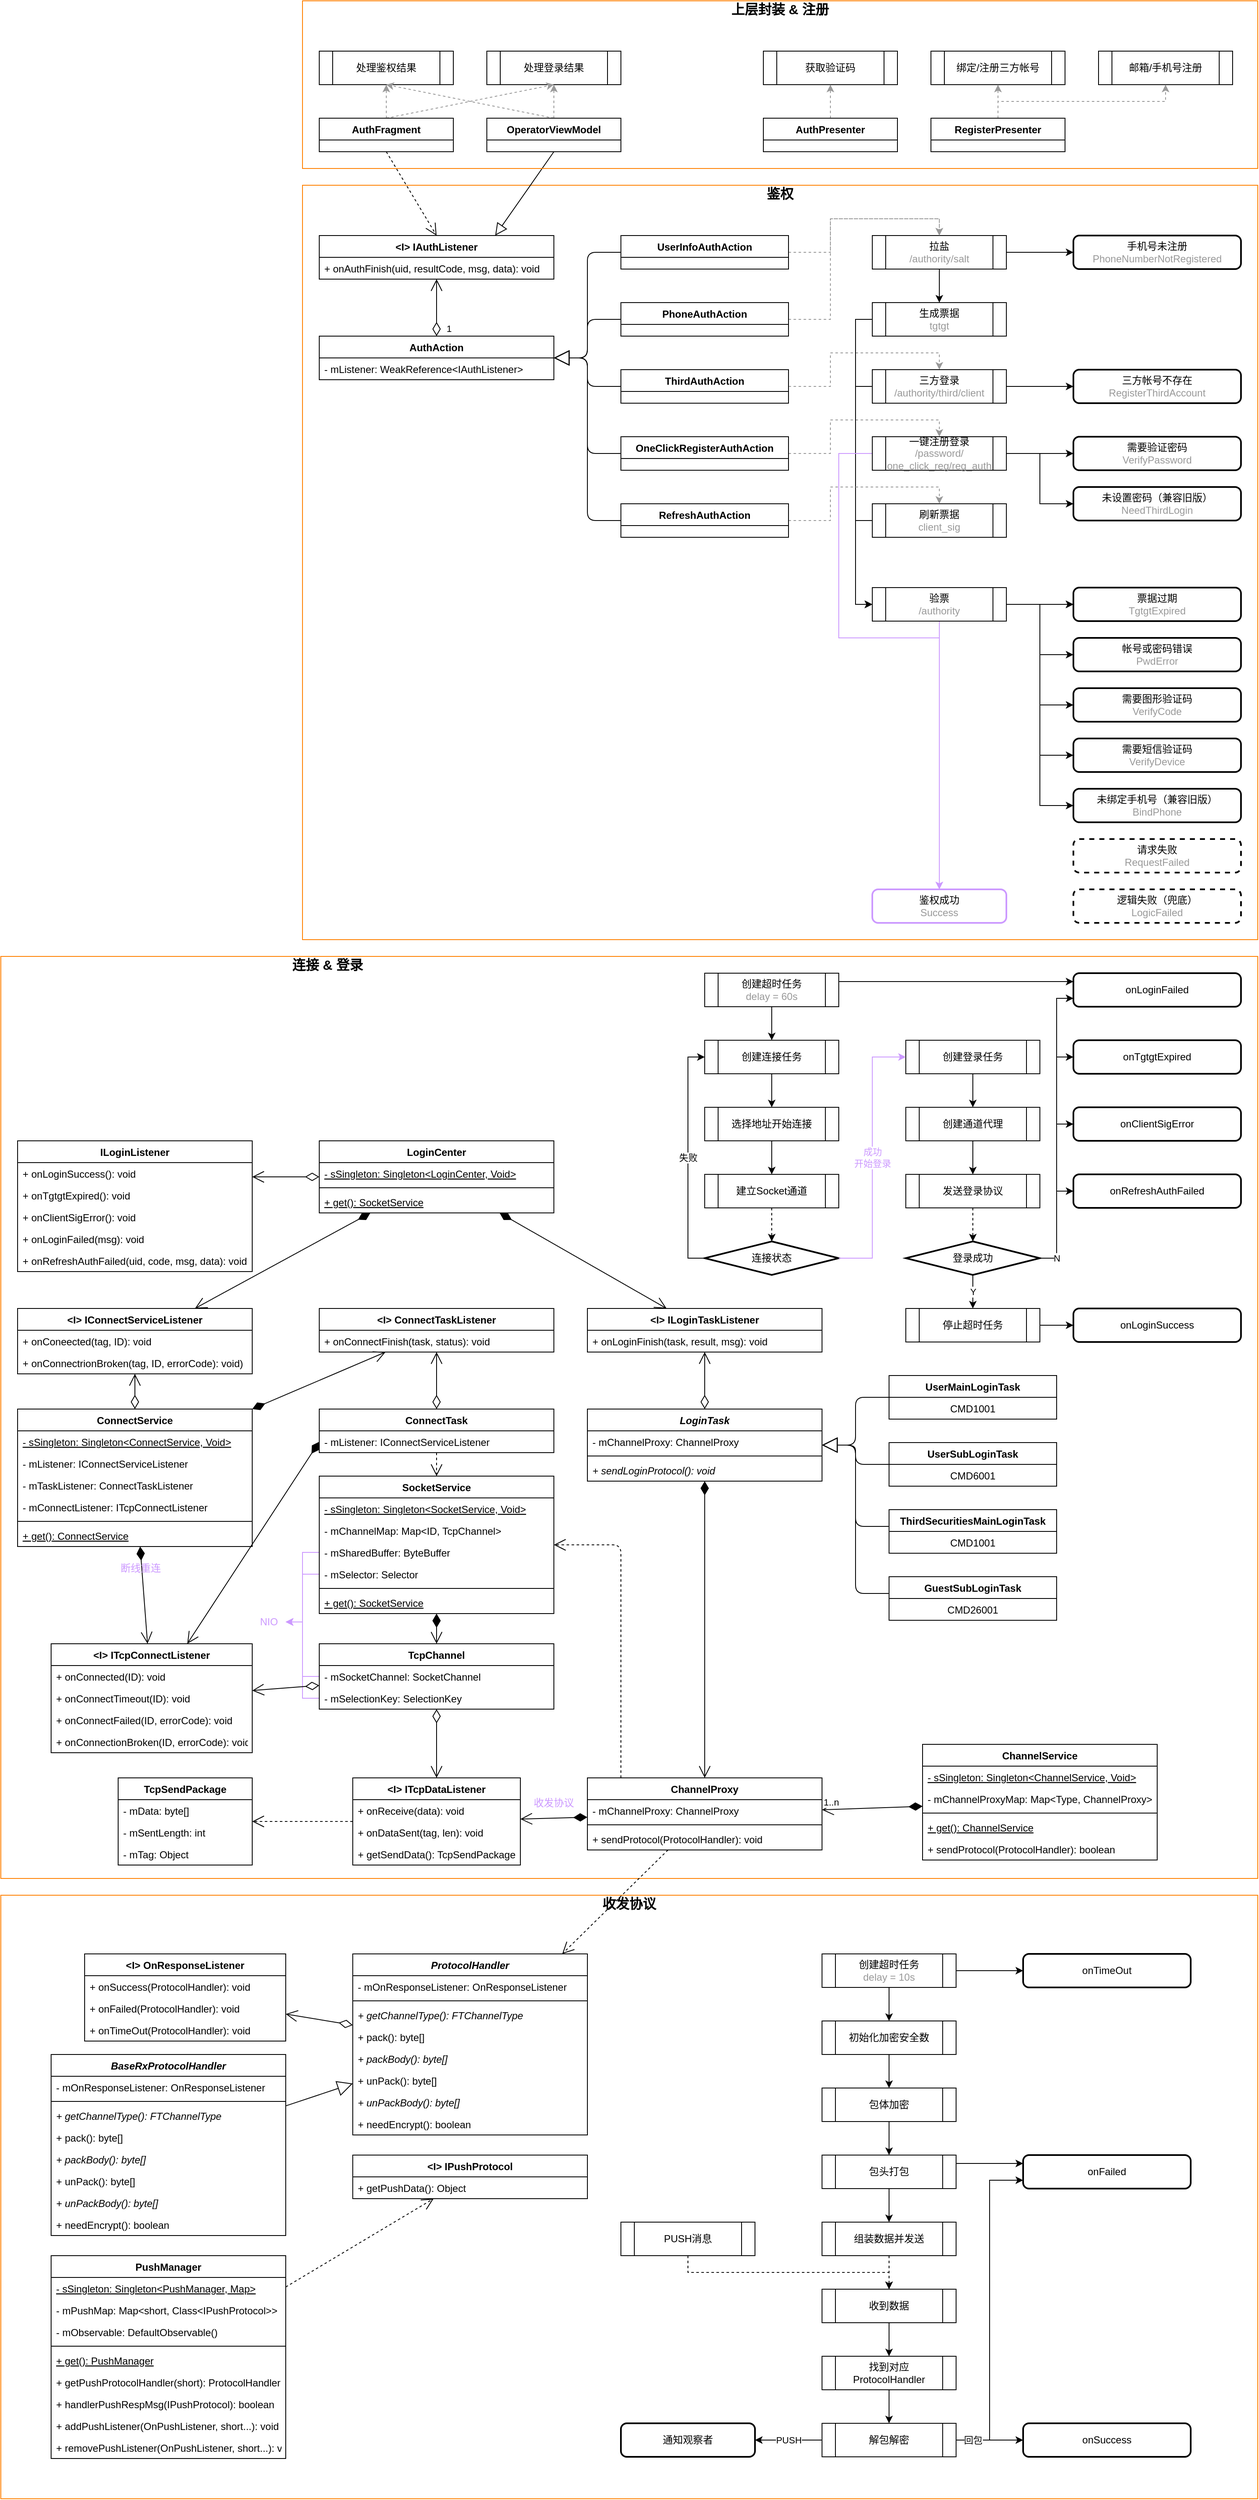 <mxfile version="13.7.1" type="github">
  <diagram id="uDWWmamGiqc_AUkZqDZm" name="Page-1">
    <mxGraphModel dx="4890" dy="3346" grid="1" gridSize="10" guides="1" tooltips="1" connect="1" arrows="1" fold="1" page="1" pageScale="1" pageWidth="827" pageHeight="1169" math="0" shadow="0">
      <root>
        <mxCell id="0" />
        <mxCell id="1" parent="0" />
        <mxCell id="5B5072rG3pJTITi0nGhi-425" value="" style="rounded=0;whiteSpace=wrap;html=1;strokeWidth=1;fillColor=none;strokeColor=#FF8000;" vertex="1" parent="1">
          <mxGeometry x="-740" y="1140" width="1500" height="720" as="geometry" />
        </mxCell>
        <mxCell id="5B5072rG3pJTITi0nGhi-347" value="" style="rounded=0;whiteSpace=wrap;html=1;strokeWidth=1;fillColor=none;strokeColor=#FF8000;" vertex="1" parent="1">
          <mxGeometry x="-740" y="20" width="1500" height="1100" as="geometry" />
        </mxCell>
        <mxCell id="5B5072rG3pJTITi0nGhi-217" style="edgeStyle=orthogonalEdgeStyle;rounded=0;orthogonalLoop=1;jettySize=auto;html=1;exitX=0;exitY=0.5;exitDx=0;exitDy=0;entryX=1;entryY=0.5;entryDx=0;entryDy=0;strokeColor=#CC99FF;" edge="1" parent="1" source="5B5072rG3pJTITi0nGhi-186" target="5B5072rG3pJTITi0nGhi-216">
          <mxGeometry relative="1" as="geometry" />
        </mxCell>
        <mxCell id="5B5072rG3pJTITi0nGhi-218" style="edgeStyle=orthogonalEdgeStyle;rounded=0;orthogonalLoop=1;jettySize=auto;html=1;exitX=0;exitY=0.5;exitDx=0;exitDy=0;entryX=1;entryY=0.5;entryDx=0;entryDy=0;strokeColor=#CC99FF;" edge="1" parent="1" source="5B5072rG3pJTITi0nGhi-187" target="5B5072rG3pJTITi0nGhi-216">
          <mxGeometry relative="1" as="geometry" />
        </mxCell>
        <mxCell id="5B5072rG3pJTITi0nGhi-219" style="edgeStyle=orthogonalEdgeStyle;rounded=0;orthogonalLoop=1;jettySize=auto;html=1;exitX=0;exitY=0.5;exitDx=0;exitDy=0;entryX=1;entryY=0.5;entryDx=0;entryDy=0;strokeColor=#CC99FF;" edge="1" parent="1" source="5B5072rG3pJTITi0nGhi-189" target="5B5072rG3pJTITi0nGhi-216">
          <mxGeometry relative="1" as="geometry" />
        </mxCell>
        <mxCell id="5B5072rG3pJTITi0nGhi-220" style="edgeStyle=orthogonalEdgeStyle;rounded=0;orthogonalLoop=1;jettySize=auto;html=1;exitX=0;exitY=0.5;exitDx=0;exitDy=0;entryX=1;entryY=0.5;entryDx=0;entryDy=0;strokeColor=#CC99FF;" edge="1" parent="1" source="5B5072rG3pJTITi0nGhi-190" target="5B5072rG3pJTITi0nGhi-216">
          <mxGeometry relative="1" as="geometry" />
        </mxCell>
        <mxCell id="5B5072rG3pJTITi0nGhi-107" value="" style="rounded=0;whiteSpace=wrap;html=1;strokeWidth=1;fillColor=none;strokeColor=#FF8000;" vertex="1" parent="1">
          <mxGeometry x="-380" y="-900" width="1140" height="900" as="geometry" />
        </mxCell>
        <mxCell id="5B5072rG3pJTITi0nGhi-51" value="&lt;div&gt;手机号未注册&lt;br&gt;&lt;font color=&quot;#999999&quot;&gt;PhoneNumberNotRegistered&lt;/font&gt;&lt;br&gt;&lt;/div&gt;" style="rounded=1;whiteSpace=wrap;html=1;absoluteArcSize=1;arcSize=14;strokeWidth=2;fillColor=none;" vertex="1" parent="1">
          <mxGeometry x="540" y="-840" width="200" height="40" as="geometry" />
        </mxCell>
        <mxCell id="5B5072rG3pJTITi0nGhi-125" style="edgeStyle=orthogonalEdgeStyle;rounded=0;orthogonalLoop=1;jettySize=auto;html=1;exitX=1;exitY=0.5;exitDx=0;exitDy=0;entryX=0.5;entryY=0;entryDx=0;entryDy=0;dashed=1;strokeColor=#999999;" edge="1" parent="1" source="5B5072rG3pJTITi0nGhi-120" target="5B5072rG3pJTITi0nGhi-86">
          <mxGeometry relative="1" as="geometry" />
        </mxCell>
        <mxCell id="5B5072rG3pJTITi0nGhi-52" value="&lt;div&gt;请求失败&lt;/div&gt;&lt;div&gt;&lt;font color=&quot;#999999&quot;&gt;RequestFailed&lt;/font&gt;&lt;br&gt;&lt;/div&gt;" style="rounded=1;whiteSpace=wrap;html=1;absoluteArcSize=1;arcSize=14;strokeWidth=2;fillColor=none;dashed=1;" vertex="1" parent="1">
          <mxGeometry x="540" y="-120" width="200" height="40" as="geometry" />
        </mxCell>
        <mxCell id="5B5072rG3pJTITi0nGhi-126" style="edgeStyle=orthogonalEdgeStyle;rounded=0;orthogonalLoop=1;jettySize=auto;html=1;exitX=1;exitY=0.5;exitDx=0;exitDy=0;entryX=0.5;entryY=0;entryDx=0;entryDy=0;dashed=1;strokeColor=#999999;" edge="1" parent="1" source="5B5072rG3pJTITi0nGhi-121" target="5B5072rG3pJTITi0nGhi-94">
          <mxGeometry relative="1" as="geometry" />
        </mxCell>
        <mxCell id="5B5072rG3pJTITi0nGhi-53" value="&lt;div&gt;逻辑失败（兜底）&lt;br&gt;&lt;font color=&quot;#999999&quot;&gt;LogicFailed&lt;/font&gt;&lt;br&gt;&lt;/div&gt;" style="rounded=1;whiteSpace=wrap;html=1;absoluteArcSize=1;arcSize=14;strokeWidth=2;fillColor=none;dashed=1;" vertex="1" parent="1">
          <mxGeometry x="540" y="-60" width="200" height="40" as="geometry" />
        </mxCell>
        <mxCell id="5B5072rG3pJTITi0nGhi-66" value="" style="edgeStyle=orthogonalEdgeStyle;rounded=0;orthogonalLoop=1;jettySize=auto;html=1;exitX=0.5;exitY=1;exitDx=0;exitDy=0;entryX=0.5;entryY=0;entryDx=0;entryDy=0;" edge="1" parent="1" source="5B5072rG3pJTITi0nGhi-64" target="5B5072rG3pJTITi0nGhi-65">
          <mxGeometry relative="1" as="geometry" />
        </mxCell>
        <mxCell id="5B5072rG3pJTITi0nGhi-69" value="" style="edgeStyle=orthogonalEdgeStyle;rounded=0;orthogonalLoop=1;jettySize=auto;html=1;exitX=1;exitY=0.5;exitDx=0;exitDy=0;entryX=0;entryY=0.5;entryDx=0;entryDy=0;" edge="1" parent="1" source="5B5072rG3pJTITi0nGhi-64" target="5B5072rG3pJTITi0nGhi-51">
          <mxGeometry relative="1" as="geometry">
            <mxPoint as="offset" />
          </mxGeometry>
        </mxCell>
        <mxCell id="5B5072rG3pJTITi0nGhi-64" value="拉盐&lt;br&gt;&lt;font color=&quot;#999999&quot;&gt;/authority/salt&lt;/font&gt;" style="shape=process;whiteSpace=wrap;html=1;backgroundOutline=1;strokeWidth=1;fillColor=none;" vertex="1" parent="1">
          <mxGeometry x="300" y="-840" width="160" height="40" as="geometry" />
        </mxCell>
        <mxCell id="5B5072rG3pJTITi0nGhi-90" style="edgeStyle=orthogonalEdgeStyle;rounded=0;orthogonalLoop=1;jettySize=auto;html=1;exitX=0;exitY=0.5;exitDx=0;exitDy=0;entryX=0;entryY=0.5;entryDx=0;entryDy=0;" edge="1" parent="1" source="5B5072rG3pJTITi0nGhi-65" target="5B5072rG3pJTITi0nGhi-67">
          <mxGeometry relative="1" as="geometry" />
        </mxCell>
        <mxCell id="5B5072rG3pJTITi0nGhi-65" value="生成票据&lt;br&gt;&lt;font color=&quot;#999999&quot;&gt;tgtgt&lt;/font&gt;" style="shape=process;whiteSpace=wrap;html=1;backgroundOutline=1;strokeWidth=1;fillColor=none;" vertex="1" parent="1">
          <mxGeometry x="300" y="-760" width="160" height="40" as="geometry" />
        </mxCell>
        <mxCell id="5B5072rG3pJTITi0nGhi-73" style="edgeStyle=orthogonalEdgeStyle;rounded=0;orthogonalLoop=1;jettySize=auto;html=1;exitX=1;exitY=0.5;exitDx=0;exitDy=0;entryX=0;entryY=0.5;entryDx=0;entryDy=0;" edge="1" parent="1" source="5B5072rG3pJTITi0nGhi-67" target="5B5072rG3pJTITi0nGhi-72">
          <mxGeometry relative="1" as="geometry" />
        </mxCell>
        <mxCell id="5B5072rG3pJTITi0nGhi-81" style="edgeStyle=orthogonalEdgeStyle;rounded=0;orthogonalLoop=1;jettySize=auto;html=1;exitX=1;exitY=0.5;exitDx=0;exitDy=0;entryX=0;entryY=0.5;entryDx=0;entryDy=0;" edge="1" parent="1" source="5B5072rG3pJTITi0nGhi-67" target="5B5072rG3pJTITi0nGhi-74">
          <mxGeometry relative="1" as="geometry" />
        </mxCell>
        <mxCell id="5B5072rG3pJTITi0nGhi-93" value="" style="edgeStyle=orthogonalEdgeStyle;rounded=0;orthogonalLoop=1;jettySize=auto;html=1;" edge="1" parent="1" source="5B5072rG3pJTITi0nGhi-67" target="5B5072rG3pJTITi0nGhi-72">
          <mxGeometry relative="1" as="geometry" />
        </mxCell>
        <mxCell id="5B5072rG3pJTITi0nGhi-104" style="edgeStyle=orthogonalEdgeStyle;rounded=0;orthogonalLoop=1;jettySize=auto;html=1;exitX=0.5;exitY=1;exitDx=0;exitDy=0;entryX=0.5;entryY=0;entryDx=0;entryDy=0;strokeColor=#CC99FF;" edge="1" parent="1" source="5B5072rG3pJTITi0nGhi-67" target="5B5072rG3pJTITi0nGhi-95">
          <mxGeometry relative="1" as="geometry" />
        </mxCell>
        <mxCell id="5B5072rG3pJTITi0nGhi-67" value="验票&lt;br&gt;&lt;font color=&quot;#999999&quot;&gt;/authority&lt;/font&gt;" style="shape=process;whiteSpace=wrap;html=1;backgroundOutline=1;strokeWidth=1;fillColor=none;" vertex="1" parent="1">
          <mxGeometry x="300" y="-420" width="160" height="40" as="geometry" />
        </mxCell>
        <mxCell id="5B5072rG3pJTITi0nGhi-72" value="&lt;div&gt;票据过期&lt;br&gt;&lt;font color=&quot;#999999&quot;&gt;TgtgtExpired&lt;/font&gt;&lt;br&gt;&lt;/div&gt;" style="rounded=1;whiteSpace=wrap;html=1;absoluteArcSize=1;arcSize=14;strokeWidth=2;fillColor=none;" vertex="1" parent="1">
          <mxGeometry x="540" y="-420" width="200" height="40" as="geometry" />
        </mxCell>
        <mxCell id="5B5072rG3pJTITi0nGhi-74" value="&lt;div&gt;帐号或密码错误&lt;/div&gt;&lt;font color=&quot;#999999&quot;&gt;PwdError&lt;br&gt;&lt;/font&gt;" style="rounded=1;whiteSpace=wrap;html=1;absoluteArcSize=1;arcSize=14;strokeWidth=2;fillColor=none;" vertex="1" parent="1">
          <mxGeometry x="540" y="-360" width="200" height="40" as="geometry" />
        </mxCell>
        <mxCell id="5B5072rG3pJTITi0nGhi-75" value="&lt;div&gt;需要图形验证码&lt;/div&gt;&lt;font color=&quot;#999999&quot;&gt;VerifyCode&lt;br&gt;&lt;/font&gt;" style="rounded=1;whiteSpace=wrap;html=1;absoluteArcSize=1;arcSize=14;strokeWidth=2;fillColor=none;" vertex="1" parent="1">
          <mxGeometry x="540" y="-300" width="200" height="40" as="geometry" />
        </mxCell>
        <mxCell id="5B5072rG3pJTITi0nGhi-76" value="&lt;div&gt;需要短信验证码&lt;/div&gt;&lt;font color=&quot;#999999&quot;&gt;VerifyDevice&lt;br&gt;&lt;/font&gt;" style="rounded=1;whiteSpace=wrap;html=1;absoluteArcSize=1;arcSize=14;strokeWidth=2;fillColor=none;" vertex="1" parent="1">
          <mxGeometry x="540" y="-240" width="200" height="40" as="geometry" />
        </mxCell>
        <mxCell id="5B5072rG3pJTITi0nGhi-77" value="&lt;div&gt;未绑定手机号（兼容旧版）&lt;/div&gt;&lt;font color=&quot;#999999&quot;&gt;BindPhone&lt;br&gt;&lt;/font&gt;" style="rounded=1;whiteSpace=wrap;html=1;absoluteArcSize=1;arcSize=14;strokeWidth=2;fillColor=none;" vertex="1" parent="1">
          <mxGeometry x="540" y="-180" width="200" height="40" as="geometry" />
        </mxCell>
        <mxCell id="5B5072rG3pJTITi0nGhi-82" style="edgeStyle=orthogonalEdgeStyle;rounded=0;orthogonalLoop=1;jettySize=auto;html=1;exitX=1;exitY=0.5;exitDx=0;exitDy=0;entryX=0;entryY=0.5;entryDx=0;entryDy=0;" edge="1" parent="1" source="5B5072rG3pJTITi0nGhi-67" target="5B5072rG3pJTITi0nGhi-75">
          <mxGeometry relative="1" as="geometry" />
        </mxCell>
        <mxCell id="5B5072rG3pJTITi0nGhi-83" style="edgeStyle=orthogonalEdgeStyle;rounded=0;orthogonalLoop=1;jettySize=auto;html=1;exitX=1;exitY=0.5;exitDx=0;exitDy=0;entryX=0;entryY=0.5;entryDx=0;entryDy=0;" edge="1" parent="1" source="5B5072rG3pJTITi0nGhi-67" target="5B5072rG3pJTITi0nGhi-76">
          <mxGeometry relative="1" as="geometry" />
        </mxCell>
        <mxCell id="5B5072rG3pJTITi0nGhi-84" value="" style="edgeStyle=orthogonalEdgeStyle;rounded=0;orthogonalLoop=1;jettySize=auto;html=1;exitX=1;exitY=0.5;exitDx=0;exitDy=0;entryX=0;entryY=0.5;entryDx=0;entryDy=0;" edge="1" parent="1" source="5B5072rG3pJTITi0nGhi-67" target="5B5072rG3pJTITi0nGhi-77">
          <mxGeometry x="-0.875" relative="1" as="geometry">
            <mxPoint as="offset" />
          </mxGeometry>
        </mxCell>
        <mxCell id="5B5072rG3pJTITi0nGhi-91" style="edgeStyle=orthogonalEdgeStyle;rounded=0;orthogonalLoop=1;jettySize=auto;html=1;exitX=0;exitY=0.5;exitDx=0;exitDy=0;entryX=0;entryY=0.5;entryDx=0;entryDy=0;" edge="1" parent="1" source="5B5072rG3pJTITi0nGhi-86" target="5B5072rG3pJTITi0nGhi-67">
          <mxGeometry relative="1" as="geometry" />
        </mxCell>
        <mxCell id="5B5072rG3pJTITi0nGhi-92" value="" style="edgeStyle=orthogonalEdgeStyle;rounded=0;orthogonalLoop=1;jettySize=auto;html=1;exitX=1;exitY=0.5;exitDx=0;exitDy=0;entryX=0;entryY=0.5;entryDx=0;entryDy=0;" edge="1" parent="1" source="5B5072rG3pJTITi0nGhi-86" target="5B5072rG3pJTITi0nGhi-89">
          <mxGeometry relative="1" as="geometry" />
        </mxCell>
        <mxCell id="5B5072rG3pJTITi0nGhi-86" value="三方登录&lt;br&gt;&lt;font color=&quot;#999999&quot;&gt;/authority/third/client&lt;/font&gt;" style="shape=process;whiteSpace=wrap;html=1;backgroundOutline=1;strokeWidth=1;fillColor=none;" vertex="1" parent="1">
          <mxGeometry x="300" y="-680" width="160" height="40" as="geometry" />
        </mxCell>
        <mxCell id="5B5072rG3pJTITi0nGhi-89" value="&lt;div&gt;三方帐号不存在&lt;br&gt;&lt;font color=&quot;#999999&quot;&gt;RegisterThirdAccount&lt;/font&gt;&lt;br&gt;&lt;/div&gt;" style="rounded=1;whiteSpace=wrap;html=1;absoluteArcSize=1;arcSize=14;strokeWidth=2;fillColor=none;" vertex="1" parent="1">
          <mxGeometry x="540" y="-680" width="200" height="40" as="geometry" />
        </mxCell>
        <mxCell id="5B5072rG3pJTITi0nGhi-99" style="edgeStyle=orthogonalEdgeStyle;rounded=0;orthogonalLoop=1;jettySize=auto;html=1;exitX=1;exitY=0.5;exitDx=0;exitDy=0;entryX=0;entryY=0.5;entryDx=0;entryDy=0;" edge="1" parent="1" source="5B5072rG3pJTITi0nGhi-94" target="5B5072rG3pJTITi0nGhi-96">
          <mxGeometry relative="1" as="geometry" />
        </mxCell>
        <mxCell id="5B5072rG3pJTITi0nGhi-101" style="edgeStyle=orthogonalEdgeStyle;rounded=0;orthogonalLoop=1;jettySize=auto;html=1;exitX=1;exitY=0.5;exitDx=0;exitDy=0;entryX=0;entryY=0.5;entryDx=0;entryDy=0;" edge="1" parent="1" source="5B5072rG3pJTITi0nGhi-94" target="5B5072rG3pJTITi0nGhi-98">
          <mxGeometry relative="1" as="geometry" />
        </mxCell>
        <mxCell id="5B5072rG3pJTITi0nGhi-105" style="edgeStyle=orthogonalEdgeStyle;rounded=0;orthogonalLoop=1;jettySize=auto;html=1;exitX=0;exitY=0.5;exitDx=0;exitDy=0;entryX=0.5;entryY=0;entryDx=0;entryDy=0;strokeColor=#CC99FF;" edge="1" parent="1" source="5B5072rG3pJTITi0nGhi-94" target="5B5072rG3pJTITi0nGhi-95">
          <mxGeometry relative="1" as="geometry">
            <Array as="points">
              <mxPoint x="260" y="-580" />
              <mxPoint x="260" y="-360" />
              <mxPoint x="380" y="-360" />
            </Array>
          </mxGeometry>
        </mxCell>
        <mxCell id="5B5072rG3pJTITi0nGhi-94" value="一键注册登录&lt;br&gt;&lt;font color=&quot;#999999&quot;&gt;/password/&lt;br&gt;one_click_reg/reg_auth&lt;/font&gt;" style="shape=process;whiteSpace=wrap;html=1;backgroundOutline=1;strokeWidth=1;fillColor=none;" vertex="1" parent="1">
          <mxGeometry x="300" y="-600" width="160" height="40" as="geometry" />
        </mxCell>
        <mxCell id="5B5072rG3pJTITi0nGhi-95" value="&lt;div&gt;鉴权成功&lt;br&gt;&lt;font color=&quot;#999999&quot;&gt;Success&lt;/font&gt;&lt;br&gt;&lt;/div&gt;" style="rounded=1;whiteSpace=wrap;html=1;absoluteArcSize=1;arcSize=14;strokeWidth=2;fillColor=none;strokeColor=#CC99FF;" vertex="1" parent="1">
          <mxGeometry x="300" y="-60" width="160" height="40" as="geometry" />
        </mxCell>
        <mxCell id="5B5072rG3pJTITi0nGhi-96" value="&lt;div&gt;需要验证密码&lt;/div&gt;&lt;font color=&quot;#999999&quot;&gt;VerifyPassword&lt;br&gt;&lt;/font&gt;" style="rounded=1;whiteSpace=wrap;html=1;absoluteArcSize=1;arcSize=14;strokeWidth=2;fillColor=none;" vertex="1" parent="1">
          <mxGeometry x="540" y="-600" width="200" height="40" as="geometry" />
        </mxCell>
        <mxCell id="5B5072rG3pJTITi0nGhi-98" value="&lt;div&gt;未设置密码（兼容旧版）&lt;/div&gt;&lt;font color=&quot;#999999&quot;&gt;NeedThirdLogin&lt;br&gt;&lt;/font&gt;" style="rounded=1;whiteSpace=wrap;html=1;absoluteArcSize=1;arcSize=14;strokeWidth=2;fillColor=none;" vertex="1" parent="1">
          <mxGeometry x="540" y="-540" width="200" height="40" as="geometry" />
        </mxCell>
        <mxCell id="5B5072rG3pJTITi0nGhi-103" style="edgeStyle=orthogonalEdgeStyle;rounded=0;orthogonalLoop=1;jettySize=auto;html=1;exitX=0;exitY=0.5;exitDx=0;exitDy=0;entryX=0;entryY=0.5;entryDx=0;entryDy=0;" edge="1" parent="1" source="5B5072rG3pJTITi0nGhi-102" target="5B5072rG3pJTITi0nGhi-67">
          <mxGeometry relative="1" as="geometry" />
        </mxCell>
        <mxCell id="5B5072rG3pJTITi0nGhi-102" value="刷新票据&lt;br&gt;&lt;font color=&quot;#999999&quot;&gt;client_sig&lt;/font&gt;" style="shape=process;whiteSpace=wrap;html=1;backgroundOutline=1;strokeWidth=1;fillColor=none;" vertex="1" parent="1">
          <mxGeometry x="300" y="-520" width="160" height="40" as="geometry" />
        </mxCell>
        <mxCell id="5B5072rG3pJTITi0nGhi-108" value="&lt;b&gt;&lt;font style=&quot;font-size: 16px&quot;&gt;鉴权&lt;/font&gt;&lt;/b&gt;" style="text;html=1;strokeColor=none;fillColor=none;align=center;verticalAlign=middle;whiteSpace=wrap;rounded=0;" vertex="1" parent="1">
          <mxGeometry x="-380" y="-900" width="1140" height="20" as="geometry" />
        </mxCell>
        <mxCell id="5B5072rG3pJTITi0nGhi-115" value="1" style="endArrow=open;html=1;endSize=12;startArrow=diamondThin;startSize=14;startFill=0;edgeStyle=orthogonalEdgeStyle;align=left;verticalAlign=bottom;exitX=0.5;exitY=0;exitDx=0;exitDy=0;" edge="1" parent="1" source="5B5072rG3pJTITi0nGhi-109" target="5B5072rG3pJTITi0nGhi-113">
          <mxGeometry x="-1" y="-10" relative="1" as="geometry">
            <mxPoint x="70" y="-610" as="sourcePoint" />
            <mxPoint x="230" y="-610" as="targetPoint" />
            <mxPoint as="offset" />
          </mxGeometry>
        </mxCell>
        <mxCell id="5B5072rG3pJTITi0nGhi-123" style="edgeStyle=orthogonalEdgeStyle;rounded=0;orthogonalLoop=1;jettySize=auto;html=1;exitX=1;exitY=0.5;exitDx=0;exitDy=0;entryX=0.5;entryY=0;entryDx=0;entryDy=0;dashed=1;strokeColor=#999999;" edge="1" parent="1" source="5B5072rG3pJTITi0nGhi-116" target="5B5072rG3pJTITi0nGhi-64">
          <mxGeometry relative="1" as="geometry" />
        </mxCell>
        <mxCell id="5B5072rG3pJTITi0nGhi-127" style="edgeStyle=orthogonalEdgeStyle;rounded=0;orthogonalLoop=1;jettySize=auto;html=1;exitX=1;exitY=0.5;exitDx=0;exitDy=0;entryX=0.5;entryY=0;entryDx=0;entryDy=0;dashed=1;strokeColor=#999999;" edge="1" parent="1" source="5B5072rG3pJTITi0nGhi-122" target="5B5072rG3pJTITi0nGhi-102">
          <mxGeometry relative="1" as="geometry" />
        </mxCell>
        <mxCell id="5B5072rG3pJTITi0nGhi-124" style="edgeStyle=orthogonalEdgeStyle;rounded=0;orthogonalLoop=1;jettySize=auto;html=1;exitX=1;exitY=0.5;exitDx=0;exitDy=0;entryX=0.5;entryY=0;entryDx=0;entryDy=0;dashed=1;strokeColor=#999999;" edge="1" parent="1" source="5B5072rG3pJTITi0nGhi-118" target="5B5072rG3pJTITi0nGhi-64">
          <mxGeometry relative="1" as="geometry" />
        </mxCell>
        <mxCell id="5B5072rG3pJTITi0nGhi-128" value="" style="endArrow=block;endSize=16;endFill=0;html=1;strokeColor=#000000;exitX=0;exitY=0.5;exitDx=0;exitDy=0;edgeStyle=orthogonalEdgeStyle;entryX=1;entryY=0.5;entryDx=0;entryDy=0;" edge="1" parent="1" source="5B5072rG3pJTITi0nGhi-116" target="5B5072rG3pJTITi0nGhi-109">
          <mxGeometry width="160" relative="1" as="geometry">
            <mxPoint x="-430" y="-590" as="sourcePoint" />
            <mxPoint x="-270" y="-590" as="targetPoint" />
          </mxGeometry>
        </mxCell>
        <mxCell id="5B5072rG3pJTITi0nGhi-129" value="" style="endArrow=block;endSize=16;endFill=0;html=1;strokeColor=#000000;exitX=0;exitY=0.5;exitDx=0;exitDy=0;edgeStyle=orthogonalEdgeStyle;entryX=1;entryY=0.5;entryDx=0;entryDy=0;" edge="1" parent="1" source="5B5072rG3pJTITi0nGhi-118" target="5B5072rG3pJTITi0nGhi-109">
          <mxGeometry width="160" relative="1" as="geometry">
            <mxPoint x="-430" y="-590" as="sourcePoint" />
            <mxPoint x="-270" y="-590" as="targetPoint" />
          </mxGeometry>
        </mxCell>
        <mxCell id="5B5072rG3pJTITi0nGhi-130" value="" style="endArrow=block;endSize=16;endFill=0;html=1;strokeColor=#000000;exitX=0;exitY=0.5;exitDx=0;exitDy=0;edgeStyle=orthogonalEdgeStyle;entryX=1;entryY=0.5;entryDx=0;entryDy=0;" edge="1" parent="1" source="5B5072rG3pJTITi0nGhi-120" target="5B5072rG3pJTITi0nGhi-109">
          <mxGeometry width="160" relative="1" as="geometry">
            <mxPoint x="-430" y="-590" as="sourcePoint" />
            <mxPoint x="-270" y="-590" as="targetPoint" />
          </mxGeometry>
        </mxCell>
        <mxCell id="5B5072rG3pJTITi0nGhi-131" value="" style="endArrow=block;endSize=16;endFill=0;html=1;strokeColor=#000000;exitX=0;exitY=0.5;exitDx=0;exitDy=0;edgeStyle=orthogonalEdgeStyle;entryX=1;entryY=0.5;entryDx=0;entryDy=0;" edge="1" parent="1" source="5B5072rG3pJTITi0nGhi-121" target="5B5072rG3pJTITi0nGhi-109">
          <mxGeometry width="160" relative="1" as="geometry">
            <mxPoint x="-430" y="-590" as="sourcePoint" />
            <mxPoint x="-270" y="-590" as="targetPoint" />
          </mxGeometry>
        </mxCell>
        <mxCell id="5B5072rG3pJTITi0nGhi-132" value="" style="endArrow=block;endSize=16;endFill=0;html=1;strokeColor=#000000;exitX=0;exitY=0.5;exitDx=0;exitDy=0;edgeStyle=orthogonalEdgeStyle;entryX=1;entryY=0.5;entryDx=0;entryDy=0;" edge="1" parent="1" source="5B5072rG3pJTITi0nGhi-122" target="5B5072rG3pJTITi0nGhi-109">
          <mxGeometry width="160" relative="1" as="geometry">
            <mxPoint x="-430" y="-590" as="sourcePoint" />
            <mxPoint x="-270" y="-590" as="targetPoint" />
          </mxGeometry>
        </mxCell>
        <mxCell id="5B5072rG3pJTITi0nGhi-142" value="" style="endArrow=open;endSize=12;dashed=1;html=1;exitX=0.5;exitY=1;exitDx=0;exitDy=0;" edge="1" parent="1" source="5B5072rG3pJTITi0nGhi-133">
          <mxGeometry width="160" relative="1" as="geometry">
            <mxPoint x="-540" y="-910" as="sourcePoint" />
            <mxPoint x="-220" y="-840" as="targetPoint" />
          </mxGeometry>
        </mxCell>
        <mxCell id="5B5072rG3pJTITi0nGhi-143" value="" style="endArrow=block;endFill=0;endSize=12;html=1;strokeColor=#000000;exitX=0.5;exitY=1;exitDx=0;exitDy=0;" edge="1" parent="1" source="5B5072rG3pJTITi0nGhi-140">
          <mxGeometry width="160" relative="1" as="geometry">
            <mxPoint x="-510" y="-860" as="sourcePoint" />
            <mxPoint x="-150" y="-840" as="targetPoint" />
          </mxGeometry>
        </mxCell>
        <mxCell id="5B5072rG3pJTITi0nGhi-147" value="获取验证码" style="shape=process;whiteSpace=wrap;html=1;backgroundOutline=1;strokeWidth=1;fillColor=none;" vertex="1" parent="1">
          <mxGeometry x="170" y="-1060" width="160" height="40" as="geometry" />
        </mxCell>
        <mxCell id="5B5072rG3pJTITi0nGhi-148" value="绑定/注册三方帐号" style="shape=process;whiteSpace=wrap;html=1;backgroundOutline=1;strokeWidth=1;fillColor=none;" vertex="1" parent="1">
          <mxGeometry x="370" y="-1060" width="160" height="40" as="geometry" />
        </mxCell>
        <mxCell id="5B5072rG3pJTITi0nGhi-149" value="邮箱/手机号注册" style="shape=process;whiteSpace=wrap;html=1;backgroundOutline=1;strokeWidth=1;fillColor=none;" vertex="1" parent="1">
          <mxGeometry x="570" y="-1060" width="160" height="40" as="geometry" />
        </mxCell>
        <mxCell id="5B5072rG3pJTITi0nGhi-150" style="edgeStyle=orthogonalEdgeStyle;rounded=0;orthogonalLoop=1;jettySize=auto;html=1;exitX=0.5;exitY=0;exitDx=0;exitDy=0;entryX=0.5;entryY=1;entryDx=0;entryDy=0;dashed=1;strokeColor=#999999;" edge="1" parent="1" source="5B5072rG3pJTITi0nGhi-145" target="5B5072rG3pJTITi0nGhi-147">
          <mxGeometry relative="1" as="geometry" />
        </mxCell>
        <mxCell id="5B5072rG3pJTITi0nGhi-151" style="edgeStyle=orthogonalEdgeStyle;rounded=0;orthogonalLoop=1;jettySize=auto;html=1;exitX=0.5;exitY=0;exitDx=0;exitDy=0;entryX=0.5;entryY=1;entryDx=0;entryDy=0;dashed=1;strokeColor=#999999;" edge="1" parent="1" source="5B5072rG3pJTITi0nGhi-146" target="5B5072rG3pJTITi0nGhi-148">
          <mxGeometry relative="1" as="geometry" />
        </mxCell>
        <mxCell id="5B5072rG3pJTITi0nGhi-152" style="edgeStyle=orthogonalEdgeStyle;rounded=0;orthogonalLoop=1;jettySize=auto;html=1;exitX=0.5;exitY=0;exitDx=0;exitDy=0;entryX=0.5;entryY=1;entryDx=0;entryDy=0;dashed=1;strokeColor=#999999;" edge="1" parent="1" source="5B5072rG3pJTITi0nGhi-146" target="5B5072rG3pJTITi0nGhi-149">
          <mxGeometry relative="1" as="geometry" />
        </mxCell>
        <mxCell id="5B5072rG3pJTITi0nGhi-153" value="处理鉴权结果" style="shape=process;whiteSpace=wrap;html=1;backgroundOutline=1;strokeWidth=1;fillColor=none;" vertex="1" parent="1">
          <mxGeometry x="-360" y="-1060" width="160" height="40" as="geometry" />
        </mxCell>
        <mxCell id="5B5072rG3pJTITi0nGhi-154" value="处理登录结果" style="shape=process;whiteSpace=wrap;html=1;backgroundOutline=1;strokeWidth=1;fillColor=none;" vertex="1" parent="1">
          <mxGeometry x="-160" y="-1060" width="160" height="40" as="geometry" />
        </mxCell>
        <mxCell id="5B5072rG3pJTITi0nGhi-156" style="edgeStyle=orthogonalEdgeStyle;rounded=0;orthogonalLoop=1;jettySize=auto;html=1;exitX=0.5;exitY=0;exitDx=0;exitDy=0;entryX=0.5;entryY=1;entryDx=0;entryDy=0;dashed=1;strokeColor=#999999;" edge="1" parent="1" source="5B5072rG3pJTITi0nGhi-133" target="5B5072rG3pJTITi0nGhi-153">
          <mxGeometry relative="1" as="geometry" />
        </mxCell>
        <mxCell id="5B5072rG3pJTITi0nGhi-157" style="rounded=0;orthogonalLoop=1;jettySize=auto;html=1;exitX=0.5;exitY=0;exitDx=0;exitDy=0;entryX=0.5;entryY=1;entryDx=0;entryDy=0;dashed=1;strokeColor=#999999;" edge="1" parent="1" source="5B5072rG3pJTITi0nGhi-140" target="5B5072rG3pJTITi0nGhi-153">
          <mxGeometry relative="1" as="geometry" />
        </mxCell>
        <mxCell id="5B5072rG3pJTITi0nGhi-158" style="edgeStyle=orthogonalEdgeStyle;rounded=0;orthogonalLoop=1;jettySize=auto;html=1;exitX=0.5;exitY=0;exitDx=0;exitDy=0;entryX=0.5;entryY=1;entryDx=0;entryDy=0;dashed=1;strokeColor=#999999;" edge="1" parent="1" source="5B5072rG3pJTITi0nGhi-140" target="5B5072rG3pJTITi0nGhi-154">
          <mxGeometry relative="1" as="geometry" />
        </mxCell>
        <mxCell id="5B5072rG3pJTITi0nGhi-159" style="rounded=0;orthogonalLoop=1;jettySize=auto;html=1;exitX=0.5;exitY=0;exitDx=0;exitDy=0;entryX=0.5;entryY=1;entryDx=0;entryDy=0;dashed=1;strokeColor=#999999;" edge="1" parent="1" source="5B5072rG3pJTITi0nGhi-133" target="5B5072rG3pJTITi0nGhi-154">
          <mxGeometry relative="1" as="geometry" />
        </mxCell>
        <mxCell id="5B5072rG3pJTITi0nGhi-161" value="" style="rounded=0;whiteSpace=wrap;html=1;strokeWidth=1;fillColor=none;strokeColor=#FF8000;" vertex="1" parent="1">
          <mxGeometry x="-380" y="-1120" width="1140" height="200" as="geometry" />
        </mxCell>
        <mxCell id="5B5072rG3pJTITi0nGhi-162" value="&lt;span style=&quot;font-size: 16px&quot;&gt;&lt;b&gt;上层封装 &amp;amp; 注册&lt;/b&gt;&lt;/span&gt;" style="text;html=1;strokeColor=none;fillColor=none;align=center;verticalAlign=middle;whiteSpace=wrap;rounded=0;" vertex="1" parent="1">
          <mxGeometry x="-380" y="-1120" width="1140" height="20" as="geometry" />
        </mxCell>
        <mxCell id="5B5072rG3pJTITi0nGhi-170" value="" style="endArrow=open;html=1;endSize=12;startArrow=diamondThin;startSize=14;startFill=0;edgeStyle=orthogonalEdgeStyle;align=left;verticalAlign=bottom;strokeColor=#000000;" edge="1" parent="1" source="5B5072rG3pJTITi0nGhi-165" target="5B5072rG3pJTITi0nGhi-167">
          <mxGeometry x="-1" y="-10" relative="1" as="geometry">
            <mxPoint x="-750" y="650" as="sourcePoint" />
            <mxPoint x="-590" y="650" as="targetPoint" />
            <mxPoint as="offset" />
          </mxGeometry>
        </mxCell>
        <mxCell id="5B5072rG3pJTITi0nGhi-177" value="" style="endArrow=open;html=1;endSize=12;startArrow=diamondThin;startSize=14;startFill=1;align=left;verticalAlign=bottom;strokeColor=#000000;exitX=1;exitY=0;exitDx=0;exitDy=0;" edge="1" parent="1" source="5B5072rG3pJTITi0nGhi-165" target="5B5072rG3pJTITi0nGhi-174">
          <mxGeometry x="-1" y="10" relative="1" as="geometry">
            <mxPoint x="-460" y="640" as="sourcePoint" />
            <mxPoint x="-300" y="640" as="targetPoint" />
            <mxPoint x="-4" y="8" as="offset" />
          </mxGeometry>
        </mxCell>
        <mxCell id="5B5072rG3pJTITi0nGhi-178" value="" style="endArrow=open;html=1;endSize=12;startArrow=diamondThin;startSize=14;startFill=0;edgeStyle=orthogonalEdgeStyle;align=left;verticalAlign=bottom;strokeColor=#000000;" edge="1" parent="1" source="5B5072rG3pJTITi0nGhi-172" target="5B5072rG3pJTITi0nGhi-174">
          <mxGeometry x="-1" y="-10" relative="1" as="geometry">
            <mxPoint x="-750" y="650" as="sourcePoint" />
            <mxPoint x="-590" y="650" as="targetPoint" />
            <mxPoint as="offset" />
          </mxGeometry>
        </mxCell>
        <mxCell id="5B5072rG3pJTITi0nGhi-191" value="" style="endArrow=open;html=1;endSize=12;startArrow=diamondThin;startSize=14;startFill=1;align=left;verticalAlign=bottom;strokeColor=#000000;" edge="1" parent="1" source="5B5072rG3pJTITi0nGhi-180" target="5B5072rG3pJTITi0nGhi-188">
          <mxGeometry x="-1" y="10" relative="1" as="geometry">
            <mxPoint x="-740" y="840" as="sourcePoint" />
            <mxPoint x="-580" y="840" as="targetPoint" />
            <mxPoint x="-4" y="8" as="offset" />
          </mxGeometry>
        </mxCell>
        <mxCell id="5B5072rG3pJTITi0nGhi-206" value="" style="endArrow=open;endSize=12;dashed=1;html=1;strokeColor=#000000;" edge="1" parent="1" source="5B5072rG3pJTITi0nGhi-197" target="5B5072rG3pJTITi0nGhi-202">
          <mxGeometry width="160" relative="1" as="geometry">
            <mxPoint x="-800" y="1140" as="sourcePoint" />
            <mxPoint x="-640" y="1140" as="targetPoint" />
          </mxGeometry>
        </mxCell>
        <mxCell id="5B5072rG3pJTITi0nGhi-207" value="" style="endArrow=open;html=1;endSize=12;startArrow=diamondThin;startSize=14;startFill=0;align=left;verticalAlign=bottom;strokeColor=#000000;" edge="1" parent="1" source="5B5072rG3pJTITi0nGhi-188" target="5B5072rG3pJTITi0nGhi-192">
          <mxGeometry x="-1" y="-10" relative="1" as="geometry">
            <mxPoint x="-750" y="650" as="sourcePoint" />
            <mxPoint x="-590" y="650" as="targetPoint" />
            <mxPoint as="offset" />
          </mxGeometry>
        </mxCell>
        <mxCell id="5B5072rG3pJTITi0nGhi-208" value="" style="endArrow=open;html=1;endSize=12;startArrow=diamondThin;startSize=14;startFill=0;align=left;verticalAlign=bottom;strokeColor=#000000;" edge="1" parent="1" source="5B5072rG3pJTITi0nGhi-188" target="5B5072rG3pJTITi0nGhi-197">
          <mxGeometry x="-1" y="-10" relative="1" as="geometry">
            <mxPoint x="-750" y="650" as="sourcePoint" />
            <mxPoint x="-590" y="650" as="targetPoint" />
            <mxPoint as="offset" />
          </mxGeometry>
        </mxCell>
        <mxCell id="5B5072rG3pJTITi0nGhi-209" value="" style="endArrow=open;endSize=12;dashed=1;html=1;strokeColor=#000000;" edge="1" parent="1" source="5B5072rG3pJTITi0nGhi-172" target="5B5072rG3pJTITi0nGhi-180">
          <mxGeometry width="160" relative="1" as="geometry">
            <mxPoint x="-470" y="670" as="sourcePoint" />
            <mxPoint x="-310" y="670" as="targetPoint" />
          </mxGeometry>
        </mxCell>
        <mxCell id="5B5072rG3pJTITi0nGhi-211" value="" style="endArrow=open;html=1;endSize=12;startArrow=diamondThin;startSize=14;startFill=1;align=left;verticalAlign=bottom;strokeColor=#000000;" edge="1" parent="1" source="5B5072rG3pJTITi0nGhi-165" target="5B5072rG3pJTITi0nGhi-192">
          <mxGeometry x="-1" y="10" relative="1" as="geometry">
            <mxPoint x="-460" y="640" as="sourcePoint" />
            <mxPoint x="-300" y="640" as="targetPoint" />
            <mxPoint x="-4" y="8" as="offset" />
          </mxGeometry>
        </mxCell>
        <mxCell id="5B5072rG3pJTITi0nGhi-215" value="&lt;font color=&quot;#cc99ff&quot;&gt;断线重连&lt;/font&gt;" style="text;html=1;strokeColor=none;fillColor=none;align=center;verticalAlign=middle;whiteSpace=wrap;rounded=0;" vertex="1" parent="1">
          <mxGeometry x="-603" y="740" width="60" height="20" as="geometry" />
        </mxCell>
        <mxCell id="5B5072rG3pJTITi0nGhi-216" value="&lt;font color=&quot;#cc99ff&quot;&gt;NIO&lt;/font&gt;" style="text;html=1;strokeColor=none;fillColor=none;align=center;verticalAlign=middle;whiteSpace=wrap;rounded=0;" vertex="1" parent="1">
          <mxGeometry x="-440" y="804" width="40" height="20" as="geometry" />
        </mxCell>
        <mxCell id="5B5072rG3pJTITi0nGhi-222" value="" style="endArrow=open;html=1;endSize=12;startArrow=diamondThin;startSize=14;startFill=1;align=left;verticalAlign=bottom;strokeColor=#000000;exitX=0;exitY=0.5;exitDx=0;exitDy=0;" edge="1" parent="1" source="5B5072rG3pJTITi0nGhi-173" target="5B5072rG3pJTITi0nGhi-192">
          <mxGeometry x="-1" y="10" relative="1" as="geometry">
            <mxPoint x="-460" y="640" as="sourcePoint" />
            <mxPoint x="-300" y="640" as="targetPoint" />
            <mxPoint x="-4" y="8" as="offset" />
          </mxGeometry>
        </mxCell>
        <mxCell id="5B5072rG3pJTITi0nGhi-233" value="" style="endArrow=open;html=1;endSize=12;startArrow=diamondThin;startSize=14;startFill=1;align=left;verticalAlign=bottom;strokeColor=#000000;" edge="1" parent="1" source="5B5072rG3pJTITi0nGhi-226" target="5B5072rG3pJTITi0nGhi-167">
          <mxGeometry x="-1" y="10" relative="1" as="geometry">
            <mxPoint x="-460" y="640" as="sourcePoint" />
            <mxPoint x="-300" y="640" as="targetPoint" />
            <mxPoint x="-4" y="8" as="offset" />
          </mxGeometry>
        </mxCell>
        <mxCell id="5B5072rG3pJTITi0nGhi-243" value="" style="endArrow=open;html=1;endSize=12;startArrow=diamondThin;startSize=14;startFill=0;edgeStyle=orthogonalEdgeStyle;align=left;verticalAlign=bottom;strokeColor=#000000;" edge="1" parent="1" source="5B5072rG3pJTITi0nGhi-236" target="5B5072rG3pJTITi0nGhi-240">
          <mxGeometry x="-1" y="-10" relative="1" as="geometry">
            <mxPoint x="290" y="490" as="sourcePoint" />
            <mxPoint x="450" y="490" as="targetPoint" />
            <mxPoint as="offset" />
          </mxGeometry>
        </mxCell>
        <mxCell id="5B5072rG3pJTITi0nGhi-244" value="" style="endArrow=open;html=1;endSize=12;startArrow=diamondThin;startSize=14;startFill=1;align=left;verticalAlign=bottom;strokeColor=#000000;" edge="1" parent="1" source="5B5072rG3pJTITi0nGhi-226" target="5B5072rG3pJTITi0nGhi-240">
          <mxGeometry x="-1" y="10" relative="1" as="geometry">
            <mxPoint x="580" y="480" as="sourcePoint" />
            <mxPoint x="740" y="480" as="targetPoint" />
            <mxPoint x="-4" y="8" as="offset" />
          </mxGeometry>
        </mxCell>
        <mxCell id="5B5072rG3pJTITi0nGhi-249" value="" style="endArrow=open;html=1;endSize=12;startArrow=diamondThin;startSize=14;startFill=1;align=left;verticalAlign=bottom;strokeColor=#000000;" edge="1" parent="1" source="5B5072rG3pJTITi0nGhi-236" target="5B5072rG3pJTITi0nGhi-245">
          <mxGeometry x="-1" y="10" relative="1" as="geometry">
            <mxPoint x="580" y="480" as="sourcePoint" />
            <mxPoint x="740" y="480" as="targetPoint" />
            <mxPoint x="-4" y="8" as="offset" />
          </mxGeometry>
        </mxCell>
        <mxCell id="5B5072rG3pJTITi0nGhi-275" style="edgeStyle=orthogonalEdgeStyle;rounded=0;orthogonalLoop=1;jettySize=auto;html=1;exitX=0.5;exitY=1;exitDx=0;exitDy=0;entryX=0.5;entryY=0;entryDx=0;entryDy=0;" edge="1" parent="1" source="5B5072rG3pJTITi0nGhi-271" target="5B5072rG3pJTITi0nGhi-272">
          <mxGeometry relative="1" as="geometry" />
        </mxCell>
        <mxCell id="5B5072rG3pJTITi0nGhi-271" value="创建连接任务" style="shape=process;whiteSpace=wrap;html=1;backgroundOutline=1;strokeWidth=1;fillColor=none;" vertex="1" parent="1">
          <mxGeometry x="100" y="120" width="160" height="40" as="geometry" />
        </mxCell>
        <mxCell id="5B5072rG3pJTITi0nGhi-276" style="edgeStyle=orthogonalEdgeStyle;rounded=0;orthogonalLoop=1;jettySize=auto;html=1;exitX=0.5;exitY=1;exitDx=0;exitDy=0;strokeColor=#000000;" edge="1" parent="1" source="5B5072rG3pJTITi0nGhi-272" target="5B5072rG3pJTITi0nGhi-273">
          <mxGeometry relative="1" as="geometry" />
        </mxCell>
        <mxCell id="5B5072rG3pJTITi0nGhi-272" value="选择地址开始连接" style="shape=process;whiteSpace=wrap;html=1;backgroundOutline=1;strokeWidth=1;fillColor=none;" vertex="1" parent="1">
          <mxGeometry x="100" y="200" width="160" height="40" as="geometry" />
        </mxCell>
        <mxCell id="5B5072rG3pJTITi0nGhi-277" style="edgeStyle=orthogonalEdgeStyle;rounded=0;orthogonalLoop=1;jettySize=auto;html=1;exitX=0.5;exitY=1;exitDx=0;exitDy=0;strokeColor=#000000;dashed=1;" edge="1" parent="1" source="5B5072rG3pJTITi0nGhi-273" target="5B5072rG3pJTITi0nGhi-278">
          <mxGeometry relative="1" as="geometry" />
        </mxCell>
        <mxCell id="5B5072rG3pJTITi0nGhi-273" value="建立Socket通道" style="shape=process;whiteSpace=wrap;html=1;backgroundOutline=1;strokeWidth=1;fillColor=none;" vertex="1" parent="1">
          <mxGeometry x="100" y="280" width="160" height="40" as="geometry" />
        </mxCell>
        <mxCell id="5B5072rG3pJTITi0nGhi-284" style="edgeStyle=orthogonalEdgeStyle;rounded=0;orthogonalLoop=1;jettySize=auto;html=1;exitX=0.5;exitY=1;exitDx=0;exitDy=0;entryX=0.5;entryY=0;entryDx=0;entryDy=0;strokeColor=#000000;" edge="1" parent="1" source="5B5072rG3pJTITi0nGhi-274" target="5B5072rG3pJTITi0nGhi-283">
          <mxGeometry relative="1" as="geometry" />
        </mxCell>
        <mxCell id="5B5072rG3pJTITi0nGhi-274" value="创建登录任务" style="shape=process;whiteSpace=wrap;html=1;backgroundOutline=1;strokeWidth=1;fillColor=none;" vertex="1" parent="1">
          <mxGeometry x="340" y="120" width="160" height="40" as="geometry" />
        </mxCell>
        <mxCell id="5B5072rG3pJTITi0nGhi-279" value="失败" style="edgeStyle=orthogonalEdgeStyle;rounded=0;orthogonalLoop=1;jettySize=auto;html=1;exitX=0;exitY=0.5;exitDx=0;exitDy=0;exitPerimeter=0;" edge="1" parent="1" source="5B5072rG3pJTITi0nGhi-278" target="5B5072rG3pJTITi0nGhi-271">
          <mxGeometry relative="1" as="geometry">
            <Array as="points">
              <mxPoint x="80" y="380" />
              <mxPoint x="80" y="140" />
            </Array>
          </mxGeometry>
        </mxCell>
        <mxCell id="5B5072rG3pJTITi0nGhi-278" value="连接状态" style="strokeWidth=2;html=1;shape=mxgraph.flowchart.decision;whiteSpace=wrap;fillColor=none;" vertex="1" parent="1">
          <mxGeometry x="100" y="360" width="160" height="40" as="geometry" />
        </mxCell>
        <mxCell id="5B5072rG3pJTITi0nGhi-288" style="edgeStyle=orthogonalEdgeStyle;rounded=0;orthogonalLoop=1;jettySize=auto;html=1;exitX=0.5;exitY=1;exitDx=0;exitDy=0;entryX=0.5;entryY=0;entryDx=0;entryDy=0;strokeColor=#000000;" edge="1" parent="1" source="5B5072rG3pJTITi0nGhi-283" target="5B5072rG3pJTITi0nGhi-287">
          <mxGeometry relative="1" as="geometry" />
        </mxCell>
        <mxCell id="5B5072rG3pJTITi0nGhi-283" value="创建通道代理" style="shape=process;whiteSpace=wrap;html=1;backgroundOutline=1;strokeWidth=1;fillColor=none;" vertex="1" parent="1">
          <mxGeometry x="340" y="200" width="160" height="40" as="geometry" />
        </mxCell>
        <mxCell id="5B5072rG3pJTITi0nGhi-285" value="" style="endArrow=open;html=1;endSize=12;startArrow=diamondThin;startSize=14;startFill=1;align=left;verticalAlign=bottom;strokeColor=#000000;" edge="1" parent="1" source="5B5072rG3pJTITi0nGhi-245" target="5B5072rG3pJTITi0nGhi-197">
          <mxGeometry x="-1" y="10" relative="1" as="geometry">
            <mxPoint x="580" y="480" as="sourcePoint" />
            <mxPoint x="740" y="480" as="targetPoint" />
            <mxPoint x="-4" y="8" as="offset" />
          </mxGeometry>
        </mxCell>
        <mxCell id="5B5072rG3pJTITi0nGhi-287" value="发送登录协议" style="shape=process;whiteSpace=wrap;html=1;backgroundOutline=1;strokeWidth=1;fillColor=none;" vertex="1" parent="1">
          <mxGeometry x="340" y="280" width="160" height="40" as="geometry" />
        </mxCell>
        <mxCell id="5B5072rG3pJTITi0nGhi-293" value="" style="endArrow=block;endSize=16;endFill=0;html=1;strokeColor=#000000;edgeStyle=orthogonalEdgeStyle;" edge="1" parent="1" source="5B5072rG3pJTITi0nGhi-289" target="5B5072rG3pJTITi0nGhi-236">
          <mxGeometry width="160" relative="1" as="geometry">
            <mxPoint x="-790" y="-470" as="sourcePoint" />
            <mxPoint x="-630" y="-470" as="targetPoint" />
          </mxGeometry>
        </mxCell>
        <mxCell id="5B5072rG3pJTITi0nGhi-294" value="" style="endArrow=block;endSize=16;endFill=0;html=1;strokeColor=#000000;edgeStyle=orthogonalEdgeStyle;" edge="1" parent="1" source="5B5072rG3pJTITi0nGhi-290" target="5B5072rG3pJTITi0nGhi-236">
          <mxGeometry width="160" relative="1" as="geometry">
            <mxPoint x="-790" y="-470" as="sourcePoint" />
            <mxPoint x="-630" y="-470" as="targetPoint" />
          </mxGeometry>
        </mxCell>
        <mxCell id="5B5072rG3pJTITi0nGhi-295" value="" style="endArrow=block;endSize=16;endFill=0;html=1;strokeColor=#000000;edgeStyle=orthogonalEdgeStyle;" edge="1" parent="1" source="5B5072rG3pJTITi0nGhi-291" target="5B5072rG3pJTITi0nGhi-236">
          <mxGeometry width="160" relative="1" as="geometry">
            <mxPoint x="-790" y="-470" as="sourcePoint" />
            <mxPoint x="-630" y="-470" as="targetPoint" />
            <Array as="points">
              <mxPoint x="280" y="700" />
              <mxPoint x="280" y="603" />
            </Array>
          </mxGeometry>
        </mxCell>
        <mxCell id="5B5072rG3pJTITi0nGhi-296" value="" style="endArrow=block;endSize=16;endFill=0;html=1;strokeColor=#000000;edgeStyle=orthogonalEdgeStyle;" edge="1" parent="1" source="5B5072rG3pJTITi0nGhi-292" target="5B5072rG3pJTITi0nGhi-236">
          <mxGeometry width="160" relative="1" as="geometry">
            <mxPoint x="-790" y="-470" as="sourcePoint" />
            <mxPoint x="-630" y="-470" as="targetPoint" />
            <Array as="points">
              <mxPoint x="280" y="780" />
              <mxPoint x="280" y="603" />
            </Array>
          </mxGeometry>
        </mxCell>
        <mxCell id="5B5072rG3pJTITi0nGhi-301" value="" style="endArrow=open;endSize=12;dashed=1;html=1;strokeColor=#000000;edgeStyle=orthogonalEdgeStyle;" edge="1" parent="1" source="5B5072rG3pJTITi0nGhi-245" target="5B5072rG3pJTITi0nGhi-180">
          <mxGeometry width="160" relative="1" as="geometry">
            <mxPoint x="170" y="940" as="sourcePoint" />
            <mxPoint x="330" y="940" as="targetPoint" />
            <Array as="points">
              <mxPoint y="722" />
            </Array>
          </mxGeometry>
        </mxCell>
        <mxCell id="5B5072rG3pJTITi0nGhi-304" value="&lt;font color=&quot;#cc99ff&quot;&gt;收发协议&lt;/font&gt;" style="text;html=1;strokeColor=none;fillColor=none;align=center;verticalAlign=middle;whiteSpace=wrap;rounded=0;" vertex="1" parent="1">
          <mxGeometry x="-120" y="1020" width="80" height="20" as="geometry" />
        </mxCell>
        <mxCell id="5B5072rG3pJTITi0nGhi-305" value="" style="endArrow=open;endSize=12;dashed=1;html=1;strokeColor=#000000;" edge="1" parent="1" source="5B5072rG3pJTITi0nGhi-245" target="5B5072rG3pJTITi0nGhi-255">
          <mxGeometry width="160" relative="1" as="geometry">
            <mxPoint x="170" y="980" as="sourcePoint" />
            <mxPoint x="330" y="980" as="targetPoint" />
          </mxGeometry>
        </mxCell>
        <mxCell id="5B5072rG3pJTITi0nGhi-306" value="" style="endArrow=open;html=1;endSize=12;startArrow=diamondThin;startSize=14;startFill=0;align=left;verticalAlign=bottom;strokeColor=#000000;" edge="1" parent="1" source="5B5072rG3pJTITi0nGhi-255" target="5B5072rG3pJTITi0nGhi-259">
          <mxGeometry x="-1" y="-10" relative="1" as="geometry">
            <mxPoint x="-1030" y="700" as="sourcePoint" />
            <mxPoint x="-870" y="700" as="targetPoint" />
            <mxPoint as="offset" />
          </mxGeometry>
        </mxCell>
        <mxCell id="5B5072rG3pJTITi0nGhi-321" value="" style="endArrow=open;html=1;endSize=12;startArrow=diamondThin;startSize=14;startFill=0;edgeStyle=orthogonalEdgeStyle;align=left;verticalAlign=bottom;strokeColor=#000000;" edge="1" parent="1" source="5B5072rG3pJTITi0nGhi-226" target="5B5072rG3pJTITi0nGhi-307">
          <mxGeometry x="-1" y="-10" relative="1" as="geometry">
            <mxPoint x="-750" y="650" as="sourcePoint" />
            <mxPoint x="-590" y="650" as="targetPoint" />
            <Array as="points">
              <mxPoint x="-420" y="283" />
              <mxPoint x="-420" y="283" />
            </Array>
            <mxPoint as="offset" />
          </mxGeometry>
        </mxCell>
        <mxCell id="5B5072rG3pJTITi0nGhi-323" style="edgeStyle=orthogonalEdgeStyle;rounded=0;orthogonalLoop=1;jettySize=auto;html=1;exitX=0.5;exitY=1;exitDx=0;exitDy=0;entryX=0.5;entryY=0;entryDx=0;entryDy=0;strokeColor=#000000;" edge="1" parent="1" source="5B5072rG3pJTITi0nGhi-322" target="5B5072rG3pJTITi0nGhi-271">
          <mxGeometry relative="1" as="geometry" />
        </mxCell>
        <mxCell id="5B5072rG3pJTITi0nGhi-333" style="edgeStyle=orthogonalEdgeStyle;rounded=0;orthogonalLoop=1;jettySize=auto;html=1;exitX=1;exitY=0.25;exitDx=0;exitDy=0;strokeColor=#000000;entryX=0;entryY=0.25;entryDx=0;entryDy=0;" edge="1" parent="1" source="5B5072rG3pJTITi0nGhi-322" target="5B5072rG3pJTITi0nGhi-332">
          <mxGeometry relative="1" as="geometry" />
        </mxCell>
        <mxCell id="5B5072rG3pJTITi0nGhi-322" value="创建超时任务&lt;br&gt;&lt;font color=&quot;#999999&quot;&gt;delay = 60s&lt;/font&gt;" style="shape=process;whiteSpace=wrap;html=1;backgroundOutline=1;strokeWidth=1;fillColor=none;" vertex="1" parent="1">
          <mxGeometry x="100" y="40" width="160" height="40" as="geometry" />
        </mxCell>
        <mxCell id="5B5072rG3pJTITi0nGhi-326" value="&lt;font color=&quot;#cc99ff&quot;&gt;成功&lt;br&gt;开始登录&lt;/font&gt;" style="edgeStyle=orthogonalEdgeStyle;rounded=0;orthogonalLoop=1;jettySize=auto;html=1;strokeColor=#CC99FF;" edge="1" parent="1" source="5B5072rG3pJTITi0nGhi-278" target="5B5072rG3pJTITi0nGhi-274">
          <mxGeometry relative="1" as="geometry">
            <Array as="points">
              <mxPoint x="300" y="380" />
              <mxPoint x="300" y="140" />
            </Array>
          </mxGeometry>
        </mxCell>
        <mxCell id="5B5072rG3pJTITi0nGhi-330" value="Y" style="edgeStyle=orthogonalEdgeStyle;rounded=0;orthogonalLoop=1;jettySize=auto;html=1;exitX=0.5;exitY=1;exitDx=0;exitDy=0;exitPerimeter=0;entryX=0.5;entryY=0;entryDx=0;entryDy=0;strokeColor=#000000;" edge="1" parent="1" source="5B5072rG3pJTITi0nGhi-327" target="5B5072rG3pJTITi0nGhi-329">
          <mxGeometry relative="1" as="geometry" />
        </mxCell>
        <mxCell id="5B5072rG3pJTITi0nGhi-339" style="edgeStyle=orthogonalEdgeStyle;rounded=0;orthogonalLoop=1;jettySize=auto;html=1;exitX=1;exitY=0.5;exitDx=0;exitDy=0;exitPerimeter=0;entryX=0;entryY=0.5;entryDx=0;entryDy=0;strokeColor=#000000;" edge="1" parent="1" source="5B5072rG3pJTITi0nGhi-327" target="5B5072rG3pJTITi0nGhi-337">
          <mxGeometry relative="1" as="geometry" />
        </mxCell>
        <mxCell id="5B5072rG3pJTITi0nGhi-327" value="登录成功" style="strokeWidth=2;html=1;shape=mxgraph.flowchart.decision;whiteSpace=wrap;fillColor=none;" vertex="1" parent="1">
          <mxGeometry x="340" y="360" width="160" height="40" as="geometry" />
        </mxCell>
        <mxCell id="5B5072rG3pJTITi0nGhi-328" style="edgeStyle=orthogonalEdgeStyle;rounded=0;orthogonalLoop=1;jettySize=auto;html=1;strokeColor=#000000;dashed=1;" edge="1" parent="1" source="5B5072rG3pJTITi0nGhi-287" target="5B5072rG3pJTITi0nGhi-327">
          <mxGeometry relative="1" as="geometry" />
        </mxCell>
        <mxCell id="5B5072rG3pJTITi0nGhi-338" style="edgeStyle=orthogonalEdgeStyle;rounded=0;orthogonalLoop=1;jettySize=auto;html=1;exitX=1;exitY=0.5;exitDx=0;exitDy=0;strokeColor=#000000;" edge="1" parent="1" source="5B5072rG3pJTITi0nGhi-329" target="5B5072rG3pJTITi0nGhi-334">
          <mxGeometry relative="1" as="geometry" />
        </mxCell>
        <mxCell id="5B5072rG3pJTITi0nGhi-329" value="停止超时任务" style="shape=process;whiteSpace=wrap;html=1;backgroundOutline=1;strokeWidth=1;fillColor=none;" vertex="1" parent="1">
          <mxGeometry x="340" y="440" width="160" height="40" as="geometry" />
        </mxCell>
        <mxCell id="5B5072rG3pJTITi0nGhi-332" value="&lt;div&gt;onLoginFailed&lt;br&gt;&lt;/div&gt;" style="rounded=1;whiteSpace=wrap;html=1;absoluteArcSize=1;arcSize=14;strokeWidth=2;fillColor=none;" vertex="1" parent="1">
          <mxGeometry x="540" y="40" width="200" height="40" as="geometry" />
        </mxCell>
        <mxCell id="5B5072rG3pJTITi0nGhi-334" value="&lt;div&gt;onLoginSuccess&lt;br&gt;&lt;/div&gt;" style="rounded=1;whiteSpace=wrap;html=1;absoluteArcSize=1;arcSize=14;strokeWidth=2;fillColor=none;" vertex="1" parent="1">
          <mxGeometry x="540" y="440" width="200" height="40" as="geometry" />
        </mxCell>
        <mxCell id="5B5072rG3pJTITi0nGhi-335" value="&lt;div&gt;onTgtgtExpired&lt;br&gt;&lt;/div&gt;" style="rounded=1;whiteSpace=wrap;html=1;absoluteArcSize=1;arcSize=14;strokeWidth=2;fillColor=none;" vertex="1" parent="1">
          <mxGeometry x="540" y="120" width="200" height="40" as="geometry" />
        </mxCell>
        <mxCell id="5B5072rG3pJTITi0nGhi-336" value="&lt;div&gt;onClientSigError&lt;br&gt;&lt;/div&gt;" style="rounded=1;whiteSpace=wrap;html=1;absoluteArcSize=1;arcSize=14;strokeWidth=2;fillColor=none;" vertex="1" parent="1">
          <mxGeometry x="540" y="200" width="200" height="40" as="geometry" />
        </mxCell>
        <mxCell id="5B5072rG3pJTITi0nGhi-337" value="&lt;div&gt;onRefreshAuthFailed&lt;br&gt;&lt;/div&gt;" style="rounded=1;whiteSpace=wrap;html=1;absoluteArcSize=1;arcSize=14;strokeWidth=2;fillColor=none;" vertex="1" parent="1">
          <mxGeometry x="540" y="280" width="200" height="40" as="geometry" />
        </mxCell>
        <mxCell id="5B5072rG3pJTITi0nGhi-340" style="edgeStyle=orthogonalEdgeStyle;rounded=0;orthogonalLoop=1;jettySize=auto;html=1;exitX=1;exitY=0.5;exitDx=0;exitDy=0;exitPerimeter=0;entryX=0;entryY=0.5;entryDx=0;entryDy=0;strokeColor=#000000;" edge="1" parent="1" source="5B5072rG3pJTITi0nGhi-327" target="5B5072rG3pJTITi0nGhi-336">
          <mxGeometry relative="1" as="geometry" />
        </mxCell>
        <mxCell id="5B5072rG3pJTITi0nGhi-341" style="edgeStyle=orthogonalEdgeStyle;rounded=0;orthogonalLoop=1;jettySize=auto;html=1;exitX=1;exitY=0.5;exitDx=0;exitDy=0;exitPerimeter=0;entryX=0;entryY=0.5;entryDx=0;entryDy=0;strokeColor=#000000;" edge="1" parent="1" source="5B5072rG3pJTITi0nGhi-327" target="5B5072rG3pJTITi0nGhi-335">
          <mxGeometry relative="1" as="geometry" />
        </mxCell>
        <mxCell id="5B5072rG3pJTITi0nGhi-342" value="N" style="edgeStyle=orthogonalEdgeStyle;rounded=0;orthogonalLoop=1;jettySize=auto;html=1;exitX=1;exitY=0.5;exitDx=0;exitDy=0;exitPerimeter=0;entryX=0;entryY=0.75;entryDx=0;entryDy=0;strokeColor=#000000;" edge="1" parent="1" source="5B5072rG3pJTITi0nGhi-327" target="5B5072rG3pJTITi0nGhi-332">
          <mxGeometry x="-0.886" relative="1" as="geometry">
            <mxPoint as="offset" />
          </mxGeometry>
        </mxCell>
        <mxCell id="5B5072rG3pJTITi0nGhi-348" value="&lt;b&gt;&lt;font style=&quot;font-size: 16px&quot;&gt;连接 &amp;amp; 登录&lt;/font&gt;&lt;/b&gt;" style="text;html=1;strokeColor=none;fillColor=none;align=center;verticalAlign=middle;whiteSpace=wrap;rounded=0;" vertex="1" parent="1">
          <mxGeometry x="-740" y="20" width="780" height="20" as="geometry" />
        </mxCell>
        <mxCell id="5B5072rG3pJTITi0nGhi-118" value="PhoneAuthAction" style="swimlane;fontStyle=1;align=center;verticalAlign=top;childLayout=stackLayout;horizontal=1;startSize=26;horizontalStack=0;resizeParent=1;resizeParentMax=0;resizeLast=0;collapsible=1;marginBottom=0;strokeColor=#000000;strokeWidth=1;fillColor=none;" vertex="1" parent="1">
          <mxGeometry y="-760" width="200" height="40" as="geometry" />
        </mxCell>
        <mxCell id="5B5072rG3pJTITi0nGhi-120" value="ThirdAuthAction" style="swimlane;fontStyle=1;align=center;verticalAlign=top;childLayout=stackLayout;horizontal=1;startSize=26;horizontalStack=0;resizeParent=1;resizeParentMax=0;resizeLast=0;collapsible=1;marginBottom=0;strokeColor=#000000;strokeWidth=1;fillColor=none;" vertex="1" parent="1">
          <mxGeometry y="-680" width="200" height="40" as="geometry" />
        </mxCell>
        <mxCell id="5B5072rG3pJTITi0nGhi-113" value="&lt;I&gt; IAuthListener" style="swimlane;fontStyle=1;align=center;verticalAlign=top;childLayout=stackLayout;horizontal=1;startSize=26;horizontalStack=0;resizeParent=1;resizeParentMax=0;resizeLast=0;collapsible=1;marginBottom=0;strokeColor=#000000;strokeWidth=1;fillColor=none;" vertex="1" parent="1">
          <mxGeometry x="-360" y="-840" width="280" height="52" as="geometry" />
        </mxCell>
        <mxCell id="5B5072rG3pJTITi0nGhi-114" value="+ onAuthFinish(uid, resultCode, msg, data): void" style="text;strokeColor=none;fillColor=none;align=left;verticalAlign=top;spacingLeft=4;spacingRight=4;overflow=hidden;rotatable=0;points=[[0,0.5],[1,0.5]];portConstraint=eastwest;" vertex="1" parent="5B5072rG3pJTITi0nGhi-113">
          <mxGeometry y="26" width="280" height="26" as="geometry" />
        </mxCell>
        <mxCell id="5B5072rG3pJTITi0nGhi-109" value="AuthAction" style="swimlane;fontStyle=1;align=center;verticalAlign=top;childLayout=stackLayout;horizontal=1;startSize=26;horizontalStack=0;resizeParent=1;resizeParentMax=0;resizeLast=0;collapsible=1;marginBottom=0;strokeColor=#000000;strokeWidth=1;fillColor=none;" vertex="1" parent="1">
          <mxGeometry x="-360" y="-720" width="280" height="52" as="geometry" />
        </mxCell>
        <mxCell id="5B5072rG3pJTITi0nGhi-110" value="- mListener: WeakReference&lt;IAuthListener&gt;" style="text;strokeColor=none;fillColor=none;align=left;verticalAlign=top;spacingLeft=4;spacingRight=4;overflow=hidden;rotatable=0;points=[[0,0.5],[1,0.5]];portConstraint=eastwest;" vertex="1" parent="5B5072rG3pJTITi0nGhi-109">
          <mxGeometry y="26" width="280" height="26" as="geometry" />
        </mxCell>
        <mxCell id="5B5072rG3pJTITi0nGhi-121" value="OneClickRegisterAuthAction" style="swimlane;fontStyle=1;align=center;verticalAlign=top;childLayout=stackLayout;horizontal=1;startSize=26;horizontalStack=0;resizeParent=1;resizeParentMax=0;resizeLast=0;collapsible=1;marginBottom=0;strokeColor=#000000;strokeWidth=1;fillColor=none;" vertex="1" parent="1">
          <mxGeometry y="-600" width="200" height="40" as="geometry" />
        </mxCell>
        <mxCell id="5B5072rG3pJTITi0nGhi-116" value="UserInfoAuthAction" style="swimlane;fontStyle=1;align=center;verticalAlign=top;childLayout=stackLayout;horizontal=1;startSize=26;horizontalStack=0;resizeParent=1;resizeParentMax=0;resizeLast=0;collapsible=1;marginBottom=0;strokeColor=#000000;strokeWidth=1;fillColor=none;" vertex="1" parent="1">
          <mxGeometry y="-840" width="200" height="40" as="geometry" />
        </mxCell>
        <mxCell id="5B5072rG3pJTITi0nGhi-122" value="RefreshAuthAction" style="swimlane;fontStyle=1;align=center;verticalAlign=top;childLayout=stackLayout;horizontal=1;startSize=26;horizontalStack=0;resizeParent=1;resizeParentMax=0;resizeLast=0;collapsible=1;marginBottom=0;strokeColor=#000000;strokeWidth=1;fillColor=none;" vertex="1" parent="1">
          <mxGeometry y="-520" width="200" height="40" as="geometry" />
        </mxCell>
        <mxCell id="5B5072rG3pJTITi0nGhi-133" value="AuthFragment" style="swimlane;fontStyle=1;align=center;verticalAlign=top;childLayout=stackLayout;horizontal=1;startSize=26;horizontalStack=0;resizeParent=1;resizeParentMax=0;resizeLast=0;collapsible=1;marginBottom=0;strokeColor=#000000;strokeWidth=1;fillColor=none;" vertex="1" parent="1">
          <mxGeometry x="-360" y="-980" width="160" height="40" as="geometry" />
        </mxCell>
        <mxCell id="5B5072rG3pJTITi0nGhi-140" value="OperatorViewModel" style="swimlane;fontStyle=1;align=center;verticalAlign=top;childLayout=stackLayout;horizontal=1;startSize=26;horizontalStack=0;resizeParent=1;resizeParentMax=0;resizeLast=0;collapsible=1;marginBottom=0;strokeColor=#000000;strokeWidth=1;fillColor=none;" vertex="1" parent="1">
          <mxGeometry x="-160" y="-980" width="160" height="40" as="geometry" />
        </mxCell>
        <mxCell id="5B5072rG3pJTITi0nGhi-145" value="AuthPresenter" style="swimlane;fontStyle=1;align=center;verticalAlign=top;childLayout=stackLayout;horizontal=1;startSize=26;horizontalStack=0;resizeParent=1;resizeParentMax=0;resizeLast=0;collapsible=1;marginBottom=0;strokeColor=#000000;strokeWidth=1;fillColor=none;" vertex="1" parent="1">
          <mxGeometry x="170" y="-980" width="160" height="40" as="geometry" />
        </mxCell>
        <mxCell id="5B5072rG3pJTITi0nGhi-146" value="RegisterPresenter" style="swimlane;fontStyle=1;align=center;verticalAlign=top;childLayout=stackLayout;horizontal=1;startSize=26;horizontalStack=0;resizeParent=1;resizeParentMax=0;resizeLast=0;collapsible=1;marginBottom=0;strokeColor=#000000;strokeWidth=1;fillColor=none;" vertex="1" parent="1">
          <mxGeometry x="370" y="-980" width="160" height="40" as="geometry" />
        </mxCell>
        <mxCell id="5B5072rG3pJTITi0nGhi-167" value="&lt;I&gt; IConnectServiceListener" style="swimlane;fontStyle=1;align=center;verticalAlign=top;childLayout=stackLayout;horizontal=1;startSize=26;horizontalStack=0;resizeParent=1;resizeParentMax=0;resizeLast=0;collapsible=1;marginBottom=0;strokeColor=#000000;strokeWidth=1;fillColor=none;" vertex="1" parent="1">
          <mxGeometry x="-720" y="440" width="280" height="78" as="geometry" />
        </mxCell>
        <mxCell id="5B5072rG3pJTITi0nGhi-168" value="+ onConeected(tag, ID): void" style="text;strokeColor=none;fillColor=none;align=left;verticalAlign=top;spacingLeft=4;spacingRight=4;overflow=hidden;rotatable=0;points=[[0,0.5],[1,0.5]];portConstraint=eastwest;" vertex="1" parent="5B5072rG3pJTITi0nGhi-167">
          <mxGeometry y="26" width="280" height="26" as="geometry" />
        </mxCell>
        <mxCell id="5B5072rG3pJTITi0nGhi-169" value="+ onConnectrionBroken(tag, ID, errorCode): void)" style="text;strokeColor=none;fillColor=none;align=left;verticalAlign=top;spacingLeft=4;spacingRight=4;overflow=hidden;rotatable=0;points=[[0,0.5],[1,0.5]];portConstraint=eastwest;" vertex="1" parent="5B5072rG3pJTITi0nGhi-167">
          <mxGeometry y="52" width="280" height="26" as="geometry" />
        </mxCell>
        <mxCell id="5B5072rG3pJTITi0nGhi-165" value="ConnectService" style="swimlane;fontStyle=1;align=center;verticalAlign=top;childLayout=stackLayout;horizontal=1;startSize=26;horizontalStack=0;resizeParent=1;resizeParentMax=0;resizeLast=0;collapsible=1;marginBottom=0;strokeColor=#000000;strokeWidth=1;fillColor=none;" vertex="1" parent="1">
          <mxGeometry x="-720" y="560" width="280" height="164" as="geometry" />
        </mxCell>
        <mxCell id="5B5072rG3pJTITi0nGhi-223" value="- sSingleton: Singleton&lt;ConnectService, Void&gt;" style="text;strokeColor=none;fillColor=none;align=left;verticalAlign=top;spacingLeft=4;spacingRight=4;overflow=hidden;rotatable=0;points=[[0,0.5],[1,0.5]];portConstraint=eastwest;fontStyle=4" vertex="1" parent="5B5072rG3pJTITi0nGhi-165">
          <mxGeometry y="26" width="280" height="26" as="geometry" />
        </mxCell>
        <mxCell id="5B5072rG3pJTITi0nGhi-171" value="- mListener: IConnectServiceListener" style="text;strokeColor=none;fillColor=none;align=left;verticalAlign=top;spacingLeft=4;spacingRight=4;overflow=hidden;rotatable=0;points=[[0,0.5],[1,0.5]];portConstraint=eastwest;" vertex="1" parent="5B5072rG3pJTITi0nGhi-165">
          <mxGeometry y="52" width="280" height="26" as="geometry" />
        </mxCell>
        <mxCell id="5B5072rG3pJTITi0nGhi-179" value="- mTaskListener: ConnectTaskListener" style="text;strokeColor=none;fillColor=none;align=left;verticalAlign=top;spacingLeft=4;spacingRight=4;overflow=hidden;rotatable=0;points=[[0,0.5],[1,0.5]];portConstraint=eastwest;" vertex="1" parent="5B5072rG3pJTITi0nGhi-165">
          <mxGeometry y="78" width="280" height="26" as="geometry" />
        </mxCell>
        <mxCell id="5B5072rG3pJTITi0nGhi-210" value="- mConnectListener: ITcpConnectListener" style="text;strokeColor=none;fillColor=none;align=left;verticalAlign=top;spacingLeft=4;spacingRight=4;overflow=hidden;rotatable=0;points=[[0,0.5],[1,0.5]];portConstraint=eastwest;" vertex="1" parent="5B5072rG3pJTITi0nGhi-165">
          <mxGeometry y="104" width="280" height="26" as="geometry" />
        </mxCell>
        <mxCell id="5B5072rG3pJTITi0nGhi-224" value="" style="line;strokeWidth=1;fillColor=none;align=left;verticalAlign=middle;spacingTop=-1;spacingLeft=3;spacingRight=3;rotatable=0;labelPosition=right;points=[];portConstraint=eastwest;" vertex="1" parent="5B5072rG3pJTITi0nGhi-165">
          <mxGeometry y="130" width="280" height="8" as="geometry" />
        </mxCell>
        <mxCell id="5B5072rG3pJTITi0nGhi-225" value="+ get(): ConnectService" style="text;strokeColor=none;fillColor=none;align=left;verticalAlign=top;spacingLeft=4;spacingRight=4;overflow=hidden;rotatable=0;points=[[0,0.5],[1,0.5]];portConstraint=eastwest;fontStyle=4" vertex="1" parent="5B5072rG3pJTITi0nGhi-165">
          <mxGeometry y="138" width="280" height="26" as="geometry" />
        </mxCell>
        <mxCell id="5B5072rG3pJTITi0nGhi-172" value="ConnectTask" style="swimlane;fontStyle=1;align=center;verticalAlign=top;childLayout=stackLayout;horizontal=1;startSize=26;horizontalStack=0;resizeParent=1;resizeParentMax=0;resizeLast=0;collapsible=1;marginBottom=0;strokeColor=#000000;strokeWidth=1;fillColor=none;" vertex="1" parent="1">
          <mxGeometry x="-360" y="560" width="280" height="52" as="geometry" />
        </mxCell>
        <mxCell id="5B5072rG3pJTITi0nGhi-173" value="- mListener: IConnectServiceListener" style="text;strokeColor=none;fillColor=none;align=left;verticalAlign=top;spacingLeft=4;spacingRight=4;overflow=hidden;rotatable=0;points=[[0,0.5],[1,0.5]];portConstraint=eastwest;" vertex="1" parent="5B5072rG3pJTITi0nGhi-172">
          <mxGeometry y="26" width="280" height="26" as="geometry" />
        </mxCell>
        <mxCell id="5B5072rG3pJTITi0nGhi-174" value="&lt;I&gt; ConnectTaskListener" style="swimlane;fontStyle=1;align=center;verticalAlign=top;childLayout=stackLayout;horizontal=1;startSize=26;horizontalStack=0;resizeParent=1;resizeParentMax=0;resizeLast=0;collapsible=1;marginBottom=0;strokeColor=#000000;strokeWidth=1;fillColor=none;" vertex="1" parent="1">
          <mxGeometry x="-360" y="440" width="280" height="52" as="geometry" />
        </mxCell>
        <mxCell id="5B5072rG3pJTITi0nGhi-175" value="+ onConnectFinish(task, status): void" style="text;strokeColor=none;fillColor=none;align=left;verticalAlign=top;spacingLeft=4;spacingRight=4;overflow=hidden;rotatable=0;points=[[0,0.5],[1,0.5]];portConstraint=eastwest;" vertex="1" parent="5B5072rG3pJTITi0nGhi-174">
          <mxGeometry y="26" width="280" height="26" as="geometry" />
        </mxCell>
        <mxCell id="5B5072rG3pJTITi0nGhi-180" value="SocketService" style="swimlane;fontStyle=1;align=center;verticalAlign=top;childLayout=stackLayout;horizontal=1;startSize=26;horizontalStack=0;resizeParent=1;resizeParentMax=0;resizeLast=0;collapsible=1;marginBottom=0;strokeColor=#000000;strokeWidth=1;fillColor=none;" vertex="1" parent="1">
          <mxGeometry x="-360" y="640" width="280" height="164" as="geometry" />
        </mxCell>
        <mxCell id="5B5072rG3pJTITi0nGhi-181" value="- sSingleton: Singleton&lt;SocketService, Void&gt;" style="text;strokeColor=none;fillColor=none;align=left;verticalAlign=top;spacingLeft=4;spacingRight=4;overflow=hidden;rotatable=0;points=[[0,0.5],[1,0.5]];portConstraint=eastwest;fontStyle=4" vertex="1" parent="5B5072rG3pJTITi0nGhi-180">
          <mxGeometry y="26" width="280" height="26" as="geometry" />
        </mxCell>
        <mxCell id="5B5072rG3pJTITi0nGhi-185" value="- mChannelMap: Map&lt;ID, TcpChannel&gt;" style="text;strokeColor=none;fillColor=none;align=left;verticalAlign=top;spacingLeft=4;spacingRight=4;overflow=hidden;rotatable=0;points=[[0,0.5],[1,0.5]];portConstraint=eastwest;" vertex="1" parent="5B5072rG3pJTITi0nGhi-180">
          <mxGeometry y="52" width="280" height="26" as="geometry" />
        </mxCell>
        <mxCell id="5B5072rG3pJTITi0nGhi-186" value="- mSharedBuffer: ByteBuffer" style="text;strokeColor=none;fillColor=none;align=left;verticalAlign=top;spacingLeft=4;spacingRight=4;overflow=hidden;rotatable=0;points=[[0,0.5],[1,0.5]];portConstraint=eastwest;" vertex="1" parent="5B5072rG3pJTITi0nGhi-180">
          <mxGeometry y="78" width="280" height="26" as="geometry" />
        </mxCell>
        <mxCell id="5B5072rG3pJTITi0nGhi-187" value="- mSelector: Selector" style="text;strokeColor=none;fillColor=none;align=left;verticalAlign=top;spacingLeft=4;spacingRight=4;overflow=hidden;rotatable=0;points=[[0,0.5],[1,0.5]];portConstraint=eastwest;" vertex="1" parent="5B5072rG3pJTITi0nGhi-180">
          <mxGeometry y="104" width="280" height="26" as="geometry" />
        </mxCell>
        <mxCell id="5B5072rG3pJTITi0nGhi-184" value="" style="line;strokeWidth=1;fillColor=none;align=left;verticalAlign=middle;spacingTop=-1;spacingLeft=3;spacingRight=3;rotatable=0;labelPosition=right;points=[];portConstraint=eastwest;" vertex="1" parent="5B5072rG3pJTITi0nGhi-180">
          <mxGeometry y="130" width="280" height="8" as="geometry" />
        </mxCell>
        <mxCell id="5B5072rG3pJTITi0nGhi-182" value="+ get(): SocketService" style="text;strokeColor=none;fillColor=none;align=left;verticalAlign=top;spacingLeft=4;spacingRight=4;overflow=hidden;rotatable=0;points=[[0,0.5],[1,0.5]];portConstraint=eastwest;fontStyle=4" vertex="1" parent="5B5072rG3pJTITi0nGhi-180">
          <mxGeometry y="138" width="280" height="26" as="geometry" />
        </mxCell>
        <mxCell id="5B5072rG3pJTITi0nGhi-192" value="&lt;I&gt; ITcpConnectListener" style="swimlane;fontStyle=1;align=center;verticalAlign=top;childLayout=stackLayout;horizontal=1;startSize=26;horizontalStack=0;resizeParent=1;resizeParentMax=0;resizeLast=0;collapsible=1;marginBottom=0;strokeColor=#000000;strokeWidth=1;fillColor=none;" vertex="1" parent="1">
          <mxGeometry x="-680" y="840" width="240" height="130" as="geometry" />
        </mxCell>
        <mxCell id="5B5072rG3pJTITi0nGhi-193" value="+ onConnected(ID): void" style="text;strokeColor=none;fillColor=none;align=left;verticalAlign=top;spacingLeft=4;spacingRight=4;overflow=hidden;rotatable=0;points=[[0,0.5],[1,0.5]];portConstraint=eastwest;" vertex="1" parent="5B5072rG3pJTITi0nGhi-192">
          <mxGeometry y="26" width="240" height="26" as="geometry" />
        </mxCell>
        <mxCell id="5B5072rG3pJTITi0nGhi-194" value="+ onConnectTimeout(ID): void" style="text;strokeColor=none;fillColor=none;align=left;verticalAlign=top;spacingLeft=4;spacingRight=4;overflow=hidden;rotatable=0;points=[[0,0.5],[1,0.5]];portConstraint=eastwest;" vertex="1" parent="5B5072rG3pJTITi0nGhi-192">
          <mxGeometry y="52" width="240" height="26" as="geometry" />
        </mxCell>
        <mxCell id="5B5072rG3pJTITi0nGhi-196" value="+ onConnectFailed(ID, errorCode): void" style="text;strokeColor=none;fillColor=none;align=left;verticalAlign=top;spacingLeft=4;spacingRight=4;overflow=hidden;rotatable=0;points=[[0,0.5],[1,0.5]];portConstraint=eastwest;" vertex="1" parent="5B5072rG3pJTITi0nGhi-192">
          <mxGeometry y="78" width="240" height="26" as="geometry" />
        </mxCell>
        <mxCell id="5B5072rG3pJTITi0nGhi-195" value="+ onConnectionBroken(ID, errorCode): void" style="text;strokeColor=none;fillColor=none;align=left;verticalAlign=top;spacingLeft=4;spacingRight=4;overflow=hidden;rotatable=0;points=[[0,0.5],[1,0.5]];portConstraint=eastwest;" vertex="1" parent="5B5072rG3pJTITi0nGhi-192">
          <mxGeometry y="104" width="240" height="26" as="geometry" />
        </mxCell>
        <mxCell id="5B5072rG3pJTITi0nGhi-188" value="TcpChannel" style="swimlane;fontStyle=1;align=center;verticalAlign=top;childLayout=stackLayout;horizontal=1;startSize=26;horizontalStack=0;resizeParent=1;resizeParentMax=0;resizeLast=0;collapsible=1;marginBottom=0;strokeColor=#000000;strokeWidth=1;fillColor=none;" vertex="1" parent="1">
          <mxGeometry x="-360" y="840" width="280" height="78" as="geometry" />
        </mxCell>
        <mxCell id="5B5072rG3pJTITi0nGhi-189" value="- mSocketChannel: SocketChannel" style="text;strokeColor=none;fillColor=none;align=left;verticalAlign=top;spacingLeft=4;spacingRight=4;overflow=hidden;rotatable=0;points=[[0,0.5],[1,0.5]];portConstraint=eastwest;" vertex="1" parent="5B5072rG3pJTITi0nGhi-188">
          <mxGeometry y="26" width="280" height="26" as="geometry" />
        </mxCell>
        <mxCell id="5B5072rG3pJTITi0nGhi-190" value="- mSelectionKey: SelectionKey" style="text;strokeColor=none;fillColor=none;align=left;verticalAlign=top;spacingLeft=4;spacingRight=4;overflow=hidden;rotatable=0;points=[[0,0.5],[1,0.5]];portConstraint=eastwest;" vertex="1" parent="5B5072rG3pJTITi0nGhi-188">
          <mxGeometry y="52" width="280" height="26" as="geometry" />
        </mxCell>
        <mxCell id="5B5072rG3pJTITi0nGhi-236" value="LoginTask" style="swimlane;fontStyle=3;align=center;verticalAlign=top;childLayout=stackLayout;horizontal=1;startSize=26;horizontalStack=0;resizeParent=1;resizeParentMax=0;resizeLast=0;collapsible=1;marginBottom=0;strokeColor=#000000;strokeWidth=1;fillColor=none;" vertex="1" parent="1">
          <mxGeometry x="-40" y="560" width="280" height="86" as="geometry" />
        </mxCell>
        <mxCell id="5B5072rG3pJTITi0nGhi-237" value="- mChannelProxy: ChannelProxy" style="text;strokeColor=none;fillColor=none;align=left;verticalAlign=top;spacingLeft=4;spacingRight=4;overflow=hidden;rotatable=0;points=[[0,0.5],[1,0.5]];portConstraint=eastwest;fontStyle=0" vertex="1" parent="5B5072rG3pJTITi0nGhi-236">
          <mxGeometry y="26" width="280" height="26" as="geometry" />
        </mxCell>
        <mxCell id="5B5072rG3pJTITi0nGhi-254" value="" style="line;strokeWidth=1;fillColor=none;align=left;verticalAlign=middle;spacingTop=-1;spacingLeft=3;spacingRight=3;rotatable=0;labelPosition=right;points=[];portConstraint=eastwest;" vertex="1" parent="5B5072rG3pJTITi0nGhi-236">
          <mxGeometry y="52" width="280" height="8" as="geometry" />
        </mxCell>
        <mxCell id="5B5072rG3pJTITi0nGhi-253" value="+ sendLoginProtocol(): void" style="text;strokeColor=none;fillColor=none;align=left;verticalAlign=top;spacingLeft=4;spacingRight=4;overflow=hidden;rotatable=0;points=[[0,0.5],[1,0.5]];portConstraint=eastwest;fontStyle=2" vertex="1" parent="5B5072rG3pJTITi0nGhi-236">
          <mxGeometry y="60" width="280" height="26" as="geometry" />
        </mxCell>
        <mxCell id="5B5072rG3pJTITi0nGhi-240" value="&lt;I&gt; ILoginTaskListener" style="swimlane;fontStyle=1;align=center;verticalAlign=top;childLayout=stackLayout;horizontal=1;startSize=26;horizontalStack=0;resizeParent=1;resizeParentMax=0;resizeLast=0;collapsible=1;marginBottom=0;strokeColor=#000000;strokeWidth=1;fillColor=none;" vertex="1" parent="1">
          <mxGeometry x="-40" y="440" width="280" height="52" as="geometry" />
        </mxCell>
        <mxCell id="5B5072rG3pJTITi0nGhi-241" value="+ onLoginFinish(task, result, msg): void" style="text;strokeColor=none;fillColor=none;align=left;verticalAlign=top;spacingLeft=4;spacingRight=4;overflow=hidden;rotatable=0;points=[[0,0.5],[1,0.5]];portConstraint=eastwest;" vertex="1" parent="5B5072rG3pJTITi0nGhi-240">
          <mxGeometry y="26" width="280" height="26" as="geometry" />
        </mxCell>
        <mxCell id="5B5072rG3pJTITi0nGhi-289" value="UserMainLoginTask" style="swimlane;fontStyle=1;align=center;verticalAlign=top;childLayout=stackLayout;horizontal=1;startSize=26;horizontalStack=0;resizeParent=1;resizeParentMax=0;resizeLast=0;collapsible=1;marginBottom=0;strokeColor=#000000;strokeWidth=1;fillColor=none;" vertex="1" parent="1">
          <mxGeometry x="320" y="520" width="200" height="52" as="geometry" />
        </mxCell>
        <mxCell id="5B5072rG3pJTITi0nGhi-297" value="CMD1001" style="text;strokeColor=none;fillColor=none;align=center;verticalAlign=top;spacingLeft=4;spacingRight=4;overflow=hidden;rotatable=0;points=[[0,0.5],[1,0.5]];portConstraint=eastwest;" vertex="1" parent="5B5072rG3pJTITi0nGhi-289">
          <mxGeometry y="26" width="200" height="26" as="geometry" />
        </mxCell>
        <mxCell id="5B5072rG3pJTITi0nGhi-290" value="UserSubLoginTask" style="swimlane;fontStyle=1;align=center;verticalAlign=top;childLayout=stackLayout;horizontal=1;startSize=26;horizontalStack=0;resizeParent=1;resizeParentMax=0;resizeLast=0;collapsible=1;marginBottom=0;strokeColor=#000000;strokeWidth=1;fillColor=none;" vertex="1" parent="1">
          <mxGeometry x="320" y="600" width="200" height="52" as="geometry" />
        </mxCell>
        <mxCell id="5B5072rG3pJTITi0nGhi-298" value="CMD6001" style="text;strokeColor=none;fillColor=none;align=center;verticalAlign=top;spacingLeft=4;spacingRight=4;overflow=hidden;rotatable=0;points=[[0,0.5],[1,0.5]];portConstraint=eastwest;" vertex="1" parent="5B5072rG3pJTITi0nGhi-290">
          <mxGeometry y="26" width="200" height="26" as="geometry" />
        </mxCell>
        <mxCell id="5B5072rG3pJTITi0nGhi-291" value="ThirdSecuritiesMainLoginTask" style="swimlane;fontStyle=1;align=center;verticalAlign=top;childLayout=stackLayout;horizontal=1;startSize=26;horizontalStack=0;resizeParent=1;resizeParentMax=0;resizeLast=0;collapsible=1;marginBottom=0;strokeColor=#000000;strokeWidth=1;fillColor=none;" vertex="1" parent="1">
          <mxGeometry x="320" y="680" width="200" height="52" as="geometry" />
        </mxCell>
        <mxCell id="5B5072rG3pJTITi0nGhi-299" value="CMD1001" style="text;strokeColor=none;fillColor=none;align=center;verticalAlign=top;spacingLeft=4;spacingRight=4;overflow=hidden;rotatable=0;points=[[0,0.5],[1,0.5]];portConstraint=eastwest;" vertex="1" parent="5B5072rG3pJTITi0nGhi-291">
          <mxGeometry y="26" width="200" height="26" as="geometry" />
        </mxCell>
        <mxCell id="5B5072rG3pJTITi0nGhi-292" value="GuestSubLoginTask" style="swimlane;fontStyle=1;align=center;verticalAlign=top;childLayout=stackLayout;horizontal=1;startSize=26;horizontalStack=0;resizeParent=1;resizeParentMax=0;resizeLast=0;collapsible=1;marginBottom=0;strokeColor=#000000;strokeWidth=1;fillColor=none;" vertex="1" parent="1">
          <mxGeometry x="320" y="760" width="200" height="52" as="geometry" />
        </mxCell>
        <mxCell id="5B5072rG3pJTITi0nGhi-300" value="CMD26001" style="text;strokeColor=none;fillColor=none;align=center;verticalAlign=top;spacingLeft=4;spacingRight=4;overflow=hidden;rotatable=0;points=[[0,0.5],[1,0.5]];portConstraint=eastwest;" vertex="1" parent="5B5072rG3pJTITi0nGhi-292">
          <mxGeometry y="26" width="200" height="26" as="geometry" />
        </mxCell>
        <mxCell id="5B5072rG3pJTITi0nGhi-307" value="ILoginListener" style="swimlane;fontStyle=1;align=center;verticalAlign=top;childLayout=stackLayout;horizontal=1;startSize=26;horizontalStack=0;resizeParent=1;resizeParentMax=0;resizeLast=0;collapsible=1;marginBottom=0;strokeColor=#000000;strokeWidth=1;fillColor=none;" vertex="1" parent="1">
          <mxGeometry x="-720" y="240" width="280" height="156" as="geometry" />
        </mxCell>
        <mxCell id="5B5072rG3pJTITi0nGhi-310" value="+ onLoginSuccess(): void" style="text;strokeColor=none;fillColor=none;align=left;verticalAlign=top;spacingLeft=4;spacingRight=4;overflow=hidden;rotatable=0;points=[[0,0.5],[1,0.5]];portConstraint=eastwest;fontStyle=0" vertex="1" parent="5B5072rG3pJTITi0nGhi-307">
          <mxGeometry y="26" width="280" height="26" as="geometry" />
        </mxCell>
        <mxCell id="5B5072rG3pJTITi0nGhi-311" value="+ onTgtgtExpired(): void" style="text;strokeColor=none;fillColor=none;align=left;verticalAlign=top;spacingLeft=4;spacingRight=4;overflow=hidden;rotatable=0;points=[[0,0.5],[1,0.5]];portConstraint=eastwest;fontStyle=0" vertex="1" parent="5B5072rG3pJTITi0nGhi-307">
          <mxGeometry y="52" width="280" height="26" as="geometry" />
        </mxCell>
        <mxCell id="5B5072rG3pJTITi0nGhi-312" value="+ onClientSigError(): void" style="text;strokeColor=none;fillColor=none;align=left;verticalAlign=top;spacingLeft=4;spacingRight=4;overflow=hidden;rotatable=0;points=[[0,0.5],[1,0.5]];portConstraint=eastwest;fontStyle=0" vertex="1" parent="5B5072rG3pJTITi0nGhi-307">
          <mxGeometry y="78" width="280" height="26" as="geometry" />
        </mxCell>
        <mxCell id="5B5072rG3pJTITi0nGhi-314" value="+ onLoginFailed(msg): void" style="text;strokeColor=none;fillColor=none;align=left;verticalAlign=top;spacingLeft=4;spacingRight=4;overflow=hidden;rotatable=0;points=[[0,0.5],[1,0.5]];portConstraint=eastwest;fontStyle=0" vertex="1" parent="5B5072rG3pJTITi0nGhi-307">
          <mxGeometry y="104" width="280" height="26" as="geometry" />
        </mxCell>
        <mxCell id="5B5072rG3pJTITi0nGhi-320" value="+ onRefreshAuthFailed(uid, code, msg, data): void" style="text;strokeColor=none;fillColor=none;align=left;verticalAlign=top;spacingLeft=4;spacingRight=4;overflow=hidden;rotatable=0;points=[[0,0.5],[1,0.5]];portConstraint=eastwest;fontStyle=0" vertex="1" parent="5B5072rG3pJTITi0nGhi-307">
          <mxGeometry y="130" width="280" height="26" as="geometry" />
        </mxCell>
        <mxCell id="5B5072rG3pJTITi0nGhi-226" value="LoginCenter" style="swimlane;fontStyle=1;align=center;verticalAlign=top;childLayout=stackLayout;horizontal=1;startSize=26;horizontalStack=0;resizeParent=1;resizeParentMax=0;resizeLast=0;collapsible=1;marginBottom=0;strokeColor=#000000;strokeWidth=1;fillColor=none;" vertex="1" parent="1">
          <mxGeometry x="-360" y="240" width="280" height="86" as="geometry" />
        </mxCell>
        <mxCell id="5B5072rG3pJTITi0nGhi-231" value="- sSingleton: Singleton&lt;LoginCenter, Void&gt;" style="text;strokeColor=none;fillColor=none;align=left;verticalAlign=top;spacingLeft=4;spacingRight=4;overflow=hidden;rotatable=0;points=[[0,0.5],[1,0.5]];portConstraint=eastwest;fontStyle=4" vertex="1" parent="5B5072rG3pJTITi0nGhi-226">
          <mxGeometry y="26" width="280" height="26" as="geometry" />
        </mxCell>
        <mxCell id="5B5072rG3pJTITi0nGhi-230" value="" style="line;strokeWidth=1;fillColor=none;align=left;verticalAlign=middle;spacingTop=-1;spacingLeft=3;spacingRight=3;rotatable=0;labelPosition=right;points=[];portConstraint=eastwest;" vertex="1" parent="5B5072rG3pJTITi0nGhi-226">
          <mxGeometry y="52" width="280" height="8" as="geometry" />
        </mxCell>
        <mxCell id="5B5072rG3pJTITi0nGhi-229" value="+ get(): SocketService" style="text;strokeColor=none;fillColor=none;align=left;verticalAlign=top;spacingLeft=4;spacingRight=4;overflow=hidden;rotatable=0;points=[[0,0.5],[1,0.5]];portConstraint=eastwest;fontStyle=4" vertex="1" parent="5B5072rG3pJTITi0nGhi-226">
          <mxGeometry y="60" width="280" height="26" as="geometry" />
        </mxCell>
        <mxCell id="5B5072rG3pJTITi0nGhi-202" value="TcpSendPackage" style="swimlane;fontStyle=1;align=center;verticalAlign=top;childLayout=stackLayout;horizontal=1;startSize=26;horizontalStack=0;resizeParent=1;resizeParentMax=0;resizeLast=0;collapsible=1;marginBottom=0;strokeColor=#000000;strokeWidth=1;fillColor=none;" vertex="1" parent="1">
          <mxGeometry x="-600" y="1000" width="160" height="104" as="geometry" />
        </mxCell>
        <mxCell id="5B5072rG3pJTITi0nGhi-203" value="- mData: byte[]" style="text;strokeColor=none;fillColor=none;align=left;verticalAlign=top;spacingLeft=4;spacingRight=4;overflow=hidden;rotatable=0;points=[[0,0.5],[1,0.5]];portConstraint=eastwest;" vertex="1" parent="5B5072rG3pJTITi0nGhi-202">
          <mxGeometry y="26" width="160" height="26" as="geometry" />
        </mxCell>
        <mxCell id="5B5072rG3pJTITi0nGhi-204" value="- mSentLength: int" style="text;strokeColor=none;fillColor=none;align=left;verticalAlign=top;spacingLeft=4;spacingRight=4;overflow=hidden;rotatable=0;points=[[0,0.5],[1,0.5]];portConstraint=eastwest;" vertex="1" parent="5B5072rG3pJTITi0nGhi-202">
          <mxGeometry y="52" width="160" height="26" as="geometry" />
        </mxCell>
        <mxCell id="5B5072rG3pJTITi0nGhi-205" value="- mTag: Object" style="text;strokeColor=none;fillColor=none;align=left;verticalAlign=top;spacingLeft=4;spacingRight=4;overflow=hidden;rotatable=0;points=[[0,0.5],[1,0.5]];portConstraint=eastwest;" vertex="1" parent="5B5072rG3pJTITi0nGhi-202">
          <mxGeometry y="78" width="160" height="26" as="geometry" />
        </mxCell>
        <mxCell id="5B5072rG3pJTITi0nGhi-197" value="&lt;I&gt; ITcpDataListener" style="swimlane;fontStyle=1;align=center;verticalAlign=top;childLayout=stackLayout;horizontal=1;startSize=26;horizontalStack=0;resizeParent=1;resizeParentMax=0;resizeLast=0;collapsible=1;marginBottom=0;strokeColor=#000000;strokeWidth=1;fillColor=none;" vertex="1" parent="1">
          <mxGeometry x="-320" y="1000" width="200" height="104" as="geometry" />
        </mxCell>
        <mxCell id="5B5072rG3pJTITi0nGhi-198" value="+ onReceive(data): void" style="text;strokeColor=none;fillColor=none;align=left;verticalAlign=top;spacingLeft=4;spacingRight=4;overflow=hidden;rotatable=0;points=[[0,0.5],[1,0.5]];portConstraint=eastwest;" vertex="1" parent="5B5072rG3pJTITi0nGhi-197">
          <mxGeometry y="26" width="200" height="26" as="geometry" />
        </mxCell>
        <mxCell id="5B5072rG3pJTITi0nGhi-199" value="+ onDataSent(tag, len): void" style="text;strokeColor=none;fillColor=none;align=left;verticalAlign=top;spacingLeft=4;spacingRight=4;overflow=hidden;rotatable=0;points=[[0,0.5],[1,0.5]];portConstraint=eastwest;" vertex="1" parent="5B5072rG3pJTITi0nGhi-197">
          <mxGeometry y="52" width="200" height="26" as="geometry" />
        </mxCell>
        <mxCell id="5B5072rG3pJTITi0nGhi-200" value="+ getSendData(): TcpSendPackage" style="text;strokeColor=none;fillColor=none;align=left;verticalAlign=top;spacingLeft=4;spacingRight=4;overflow=hidden;rotatable=0;points=[[0,0.5],[1,0.5]];portConstraint=eastwest;" vertex="1" parent="5B5072rG3pJTITi0nGhi-197">
          <mxGeometry y="78" width="200" height="26" as="geometry" />
        </mxCell>
        <mxCell id="5B5072rG3pJTITi0nGhi-245" value="ChannelProxy" style="swimlane;fontStyle=1;align=center;verticalAlign=top;childLayout=stackLayout;horizontal=1;startSize=26;horizontalStack=0;resizeParent=1;resizeParentMax=0;resizeLast=0;collapsible=1;marginBottom=0;strokeColor=#000000;strokeWidth=1;fillColor=none;" vertex="1" parent="1">
          <mxGeometry x="-40" y="1000" width="280" height="86" as="geometry" />
        </mxCell>
        <mxCell id="5B5072rG3pJTITi0nGhi-250" value="- mChannelProxy: ChannelProxy" style="text;strokeColor=none;fillColor=none;align=left;verticalAlign=top;spacingLeft=4;spacingRight=4;overflow=hidden;rotatable=0;points=[[0,0.5],[1,0.5]];portConstraint=eastwest;fontStyle=0" vertex="1" parent="5B5072rG3pJTITi0nGhi-245">
          <mxGeometry y="26" width="280" height="26" as="geometry" />
        </mxCell>
        <mxCell id="5B5072rG3pJTITi0nGhi-251" value="" style="line;strokeWidth=1;fillColor=none;align=left;verticalAlign=middle;spacingTop=-1;spacingLeft=3;spacingRight=3;rotatable=0;labelPosition=right;points=[];portConstraint=eastwest;" vertex="1" parent="5B5072rG3pJTITi0nGhi-245">
          <mxGeometry y="52" width="280" height="8" as="geometry" />
        </mxCell>
        <mxCell id="5B5072rG3pJTITi0nGhi-252" value="+ sendProtocol(ProtocolHandler): void" style="text;strokeColor=none;fillColor=none;align=left;verticalAlign=top;spacingLeft=4;spacingRight=4;overflow=hidden;rotatable=0;points=[[0,0.5],[1,0.5]];portConstraint=eastwest;fontStyle=0" vertex="1" parent="5B5072rG3pJTITi0nGhi-245">
          <mxGeometry y="60" width="280" height="26" as="geometry" />
        </mxCell>
        <mxCell id="5B5072rG3pJTITi0nGhi-372" style="edgeStyle=orthogonalEdgeStyle;rounded=0;orthogonalLoop=1;jettySize=auto;html=1;exitX=0.5;exitY=1;exitDx=0;exitDy=0;entryX=0.5;entryY=0;entryDx=0;entryDy=0;strokeColor=#000000;" edge="1" parent="1" source="5B5072rG3pJTITi0nGhi-349" target="5B5072rG3pJTITi0nGhi-371">
          <mxGeometry relative="1" as="geometry" />
        </mxCell>
        <mxCell id="5B5072rG3pJTITi0nGhi-388" style="edgeStyle=orthogonalEdgeStyle;rounded=0;orthogonalLoop=1;jettySize=auto;html=1;exitX=1;exitY=0.5;exitDx=0;exitDy=0;strokeColor=#000000;" edge="1" parent="1" source="5B5072rG3pJTITi0nGhi-349" target="5B5072rG3pJTITi0nGhi-387">
          <mxGeometry relative="1" as="geometry" />
        </mxCell>
        <mxCell id="5B5072rG3pJTITi0nGhi-349" value="创建超时任务&lt;br&gt;&lt;font color=&quot;#999999&quot;&gt;delay = 10s&lt;/font&gt;" style="shape=process;whiteSpace=wrap;html=1;backgroundOutline=1;strokeWidth=1;fillColor=none;" vertex="1" parent="1">
          <mxGeometry x="240" y="1210" width="160" height="40" as="geometry" />
        </mxCell>
        <mxCell id="5B5072rG3pJTITi0nGhi-359" value="ChannelService" style="swimlane;fontStyle=1;align=center;verticalAlign=top;childLayout=stackLayout;horizontal=1;startSize=26;horizontalStack=0;resizeParent=1;resizeParentMax=0;resizeLast=0;collapsible=1;marginBottom=0;strokeColor=#000000;strokeWidth=1;fillColor=none;" vertex="1" parent="1">
          <mxGeometry x="360" y="960" width="280" height="138" as="geometry" />
        </mxCell>
        <mxCell id="5B5072rG3pJTITi0nGhi-366" value="- sSingleton: Singleton&lt;ChannelService, Void&gt;" style="text;strokeColor=none;fillColor=none;align=left;verticalAlign=top;spacingLeft=4;spacingRight=4;overflow=hidden;rotatable=0;points=[[0,0.5],[1,0.5]];portConstraint=eastwest;fontStyle=4" vertex="1" parent="5B5072rG3pJTITi0nGhi-359">
          <mxGeometry y="26" width="280" height="26" as="geometry" />
        </mxCell>
        <mxCell id="5B5072rG3pJTITi0nGhi-367" value="- mChannelProxyMap: Map&lt;Type, ChannelProxy&gt;" style="text;strokeColor=none;fillColor=none;align=left;verticalAlign=top;spacingLeft=4;spacingRight=4;overflow=hidden;rotatable=0;points=[[0,0.5],[1,0.5]];portConstraint=eastwest;fontStyle=0" vertex="1" parent="5B5072rG3pJTITi0nGhi-359">
          <mxGeometry y="52" width="280" height="26" as="geometry" />
        </mxCell>
        <mxCell id="5B5072rG3pJTITi0nGhi-365" value="" style="line;strokeWidth=1;fillColor=none;align=left;verticalAlign=middle;spacingTop=-1;spacingLeft=3;spacingRight=3;rotatable=0;labelPosition=right;points=[];portConstraint=eastwest;" vertex="1" parent="5B5072rG3pJTITi0nGhi-359">
          <mxGeometry y="78" width="280" height="8" as="geometry" />
        </mxCell>
        <mxCell id="5B5072rG3pJTITi0nGhi-364" value="+ get(): ChannelService" style="text;strokeColor=none;fillColor=none;align=left;verticalAlign=top;spacingLeft=4;spacingRight=4;overflow=hidden;rotatable=0;points=[[0,0.5],[1,0.5]];portConstraint=eastwest;fontStyle=4" vertex="1" parent="5B5072rG3pJTITi0nGhi-359">
          <mxGeometry y="86" width="280" height="26" as="geometry" />
        </mxCell>
        <mxCell id="5B5072rG3pJTITi0nGhi-368" value="+ sendProtocol(ProtocolHandler): boolean" style="text;strokeColor=none;fillColor=none;align=left;verticalAlign=top;spacingLeft=4;spacingRight=4;overflow=hidden;rotatable=0;points=[[0,0.5],[1,0.5]];portConstraint=eastwest;fontStyle=0" vertex="1" parent="5B5072rG3pJTITi0nGhi-359">
          <mxGeometry y="112" width="280" height="26" as="geometry" />
        </mxCell>
        <mxCell id="5B5072rG3pJTITi0nGhi-369" value="" style="endArrow=block;endSize=16;endFill=0;html=1;" edge="1" parent="1" source="5B5072rG3pJTITi0nGhi-350" target="5B5072rG3pJTITi0nGhi-255">
          <mxGeometry width="160" relative="1" as="geometry">
            <mxPoint x="-800" y="1430" as="sourcePoint" />
            <mxPoint x="-640" y="1430" as="targetPoint" />
          </mxGeometry>
        </mxCell>
        <mxCell id="5B5072rG3pJTITi0nGhi-370" value="1..n" style="endArrow=open;html=1;endSize=12;startArrow=diamondThin;startSize=14;startFill=1;align=left;verticalAlign=bottom;strokeColor=#000000;" edge="1" parent="1" source="5B5072rG3pJTITi0nGhi-359" target="5B5072rG3pJTITi0nGhi-245">
          <mxGeometry x="1" relative="1" as="geometry">
            <mxPoint x="580" y="480" as="sourcePoint" />
            <mxPoint x="740" y="480" as="targetPoint" />
            <mxPoint as="offset" />
          </mxGeometry>
        </mxCell>
        <mxCell id="5B5072rG3pJTITi0nGhi-374" style="edgeStyle=orthogonalEdgeStyle;rounded=0;orthogonalLoop=1;jettySize=auto;html=1;exitX=0.5;exitY=1;exitDx=0;exitDy=0;entryX=0.5;entryY=0;entryDx=0;entryDy=0;strokeColor=#000000;" edge="1" parent="1" source="5B5072rG3pJTITi0nGhi-371" target="5B5072rG3pJTITi0nGhi-373">
          <mxGeometry relative="1" as="geometry" />
        </mxCell>
        <mxCell id="5B5072rG3pJTITi0nGhi-371" value="初始化加密安全数" style="shape=process;whiteSpace=wrap;html=1;backgroundOutline=1;strokeWidth=1;fillColor=none;" vertex="1" parent="1">
          <mxGeometry x="240" y="1290" width="160" height="40" as="geometry" />
        </mxCell>
        <mxCell id="5B5072rG3pJTITi0nGhi-376" style="edgeStyle=orthogonalEdgeStyle;rounded=0;orthogonalLoop=1;jettySize=auto;html=1;exitX=0.5;exitY=1;exitDx=0;exitDy=0;entryX=0.5;entryY=0;entryDx=0;entryDy=0;strokeColor=#000000;" edge="1" parent="1" source="5B5072rG3pJTITi0nGhi-373" target="5B5072rG3pJTITi0nGhi-375">
          <mxGeometry relative="1" as="geometry" />
        </mxCell>
        <mxCell id="5B5072rG3pJTITi0nGhi-373" value="包体加密" style="shape=process;whiteSpace=wrap;html=1;backgroundOutline=1;strokeWidth=1;fillColor=none;" vertex="1" parent="1">
          <mxGeometry x="240" y="1370" width="160" height="40" as="geometry" />
        </mxCell>
        <mxCell id="5B5072rG3pJTITi0nGhi-378" style="edgeStyle=orthogonalEdgeStyle;rounded=0;orthogonalLoop=1;jettySize=auto;html=1;exitX=0.5;exitY=1;exitDx=0;exitDy=0;entryX=0.5;entryY=0;entryDx=0;entryDy=0;strokeColor=#000000;" edge="1" parent="1" source="5B5072rG3pJTITi0nGhi-375" target="5B5072rG3pJTITi0nGhi-377">
          <mxGeometry relative="1" as="geometry" />
        </mxCell>
        <mxCell id="5B5072rG3pJTITi0nGhi-382" style="edgeStyle=orthogonalEdgeStyle;rounded=0;orthogonalLoop=1;jettySize=auto;html=1;exitX=1;exitY=0.25;exitDx=0;exitDy=0;entryX=0;entryY=0.25;entryDx=0;entryDy=0;strokeColor=#000000;" edge="1" parent="1" source="5B5072rG3pJTITi0nGhi-375" target="5B5072rG3pJTITi0nGhi-381">
          <mxGeometry relative="1" as="geometry" />
        </mxCell>
        <mxCell id="5B5072rG3pJTITi0nGhi-375" value="包头打包" style="shape=process;whiteSpace=wrap;html=1;backgroundOutline=1;strokeWidth=1;fillColor=none;" vertex="1" parent="1">
          <mxGeometry x="240" y="1450" width="160" height="40" as="geometry" />
        </mxCell>
        <mxCell id="5B5072rG3pJTITi0nGhi-380" style="edgeStyle=orthogonalEdgeStyle;rounded=0;orthogonalLoop=1;jettySize=auto;html=1;exitX=0.5;exitY=1;exitDx=0;exitDy=0;entryX=0.5;entryY=0;entryDx=0;entryDy=0;strokeColor=#000000;dashed=1;" edge="1" parent="1" source="5B5072rG3pJTITi0nGhi-377" target="5B5072rG3pJTITi0nGhi-379">
          <mxGeometry relative="1" as="geometry" />
        </mxCell>
        <mxCell id="5B5072rG3pJTITi0nGhi-377" value="组装数据并发送" style="shape=process;whiteSpace=wrap;html=1;backgroundOutline=1;strokeWidth=1;fillColor=none;" vertex="1" parent="1">
          <mxGeometry x="240" y="1530" width="160" height="40" as="geometry" />
        </mxCell>
        <mxCell id="5B5072rG3pJTITi0nGhi-386" style="edgeStyle=orthogonalEdgeStyle;rounded=0;orthogonalLoop=1;jettySize=auto;html=1;exitX=0.5;exitY=1;exitDx=0;exitDy=0;entryX=0.5;entryY=0;entryDx=0;entryDy=0;strokeColor=#000000;" edge="1" parent="1" source="5B5072rG3pJTITi0nGhi-379" target="5B5072rG3pJTITi0nGhi-385">
          <mxGeometry relative="1" as="geometry" />
        </mxCell>
        <mxCell id="5B5072rG3pJTITi0nGhi-379" value="收到数据" style="shape=process;whiteSpace=wrap;html=1;backgroundOutline=1;strokeWidth=1;fillColor=none;" vertex="1" parent="1">
          <mxGeometry x="240" y="1610" width="160" height="40" as="geometry" />
        </mxCell>
        <mxCell id="5B5072rG3pJTITi0nGhi-381" value="&lt;div&gt;onFailed&lt;br&gt;&lt;/div&gt;" style="rounded=1;whiteSpace=wrap;html=1;absoluteArcSize=1;arcSize=14;strokeWidth=2;fillColor=none;" vertex="1" parent="1">
          <mxGeometry x="480" y="1450" width="200" height="40" as="geometry" />
        </mxCell>
        <mxCell id="5B5072rG3pJTITi0nGhi-384" style="edgeStyle=orthogonalEdgeStyle;rounded=0;orthogonalLoop=1;jettySize=auto;html=1;exitX=0.5;exitY=1;exitDx=0;exitDy=0;strokeColor=#000000;dashed=1;" edge="1" parent="1" source="5B5072rG3pJTITi0nGhi-383" target="5B5072rG3pJTITi0nGhi-379">
          <mxGeometry relative="1" as="geometry" />
        </mxCell>
        <mxCell id="5B5072rG3pJTITi0nGhi-383" value="PUSH消息" style="shape=process;whiteSpace=wrap;html=1;backgroundOutline=1;strokeWidth=1;fillColor=none;" vertex="1" parent="1">
          <mxGeometry y="1530" width="160" height="40" as="geometry" />
        </mxCell>
        <mxCell id="5B5072rG3pJTITi0nGhi-390" style="edgeStyle=orthogonalEdgeStyle;rounded=0;orthogonalLoop=1;jettySize=auto;html=1;exitX=0.5;exitY=1;exitDx=0;exitDy=0;strokeColor=#000000;" edge="1" parent="1" source="5B5072rG3pJTITi0nGhi-385" target="5B5072rG3pJTITi0nGhi-389">
          <mxGeometry relative="1" as="geometry" />
        </mxCell>
        <mxCell id="5B5072rG3pJTITi0nGhi-385" value="找到对应ProtocolHandler" style="shape=process;whiteSpace=wrap;html=1;backgroundOutline=1;strokeWidth=1;fillColor=none;" vertex="1" parent="1">
          <mxGeometry x="240" y="1690" width="160" height="40" as="geometry" />
        </mxCell>
        <mxCell id="5B5072rG3pJTITi0nGhi-387" value="&lt;div&gt;onTimeOut&lt;br&gt;&lt;/div&gt;" style="rounded=1;whiteSpace=wrap;html=1;absoluteArcSize=1;arcSize=14;strokeWidth=2;fillColor=none;" vertex="1" parent="1">
          <mxGeometry x="480" y="1210" width="200" height="40" as="geometry" />
        </mxCell>
        <mxCell id="5B5072rG3pJTITi0nGhi-393" style="edgeStyle=orthogonalEdgeStyle;rounded=0;orthogonalLoop=1;jettySize=auto;html=1;exitX=1;exitY=0.5;exitDx=0;exitDy=0;strokeColor=#000000;" edge="1" parent="1" source="5B5072rG3pJTITi0nGhi-389" target="5B5072rG3pJTITi0nGhi-392">
          <mxGeometry relative="1" as="geometry" />
        </mxCell>
        <mxCell id="5B5072rG3pJTITi0nGhi-394" value="回包" style="edgeStyle=orthogonalEdgeStyle;rounded=0;orthogonalLoop=1;jettySize=auto;html=1;exitX=1;exitY=0.5;exitDx=0;exitDy=0;entryX=0;entryY=0.75;entryDx=0;entryDy=0;strokeColor=#000000;" edge="1" parent="1" source="5B5072rG3pJTITi0nGhi-389" target="5B5072rG3pJTITi0nGhi-381">
          <mxGeometry x="-0.897" relative="1" as="geometry">
            <mxPoint as="offset" />
          </mxGeometry>
        </mxCell>
        <mxCell id="5B5072rG3pJTITi0nGhi-423" value="PUSH" style="edgeStyle=orthogonalEdgeStyle;rounded=0;orthogonalLoop=1;jettySize=auto;html=1;exitX=0;exitY=0.5;exitDx=0;exitDy=0;strokeColor=#000000;" edge="1" parent="1" source="5B5072rG3pJTITi0nGhi-389" target="5B5072rG3pJTITi0nGhi-422">
          <mxGeometry relative="1" as="geometry" />
        </mxCell>
        <mxCell id="5B5072rG3pJTITi0nGhi-389" value="解包解密" style="shape=process;whiteSpace=wrap;html=1;backgroundOutline=1;strokeWidth=1;fillColor=none;" vertex="1" parent="1">
          <mxGeometry x="240" y="1770" width="160" height="40" as="geometry" />
        </mxCell>
        <mxCell id="5B5072rG3pJTITi0nGhi-392" value="&lt;div&gt;onSuccess&lt;br&gt;&lt;/div&gt;" style="rounded=1;whiteSpace=wrap;html=1;absoluteArcSize=1;arcSize=14;strokeWidth=2;fillColor=none;" vertex="1" parent="1">
          <mxGeometry x="480" y="1770" width="200" height="40" as="geometry" />
        </mxCell>
        <mxCell id="5B5072rG3pJTITi0nGhi-421" value="" style="endArrow=open;endSize=12;dashed=1;html=1;strokeColor=#000000;" edge="1" parent="1" source="5B5072rG3pJTITi0nGhi-395" target="5B5072rG3pJTITi0nGhi-413">
          <mxGeometry width="160" relative="1" as="geometry">
            <mxPoint x="-980" y="1730" as="sourcePoint" />
            <mxPoint x="-820" y="1730" as="targetPoint" />
          </mxGeometry>
        </mxCell>
        <mxCell id="5B5072rG3pJTITi0nGhi-422" value="&lt;div&gt;通知观察者&lt;br&gt;&lt;/div&gt;" style="rounded=1;whiteSpace=wrap;html=1;absoluteArcSize=1;arcSize=14;strokeWidth=2;fillColor=none;" vertex="1" parent="1">
          <mxGeometry y="1770" width="160" height="40" as="geometry" />
        </mxCell>
        <mxCell id="5B5072rG3pJTITi0nGhi-426" value="&lt;b&gt;&lt;font style=&quot;font-size: 16px&quot;&gt;收发协议&lt;/font&gt;&lt;/b&gt;" style="text;html=1;strokeColor=none;fillColor=none;align=center;verticalAlign=middle;whiteSpace=wrap;rounded=0;" vertex="1" parent="1">
          <mxGeometry x="-740" y="1140" width="1500" height="20" as="geometry" />
        </mxCell>
        <mxCell id="5B5072rG3pJTITi0nGhi-259" value="&lt;I&gt; OnResponseListener" style="swimlane;fontStyle=1;align=center;verticalAlign=top;childLayout=stackLayout;horizontal=1;startSize=26;horizontalStack=0;resizeParent=1;resizeParentMax=0;resizeLast=0;collapsible=1;marginBottom=0;strokeColor=#000000;strokeWidth=1;fillColor=none;" vertex="1" parent="1">
          <mxGeometry x="-640" y="1210" width="240" height="104" as="geometry" />
        </mxCell>
        <mxCell id="5B5072rG3pJTITi0nGhi-260" value="+ onSuccess(ProtocolHandler): void" style="text;strokeColor=none;fillColor=none;align=left;verticalAlign=top;spacingLeft=4;spacingRight=4;overflow=hidden;rotatable=0;points=[[0,0.5],[1,0.5]];portConstraint=eastwest;" vertex="1" parent="5B5072rG3pJTITi0nGhi-259">
          <mxGeometry y="26" width="240" height="26" as="geometry" />
        </mxCell>
        <mxCell id="5B5072rG3pJTITi0nGhi-261" value="+ onFailed(ProtocolHandler): void" style="text;strokeColor=none;fillColor=none;align=left;verticalAlign=top;spacingLeft=4;spacingRight=4;overflow=hidden;rotatable=0;points=[[0,0.5],[1,0.5]];portConstraint=eastwest;" vertex="1" parent="5B5072rG3pJTITi0nGhi-259">
          <mxGeometry y="52" width="240" height="26" as="geometry" />
        </mxCell>
        <mxCell id="5B5072rG3pJTITi0nGhi-262" value="+ onTimeOut(ProtocolHandler): void" style="text;strokeColor=none;fillColor=none;align=left;verticalAlign=top;spacingLeft=4;spacingRight=4;overflow=hidden;rotatable=0;points=[[0,0.5],[1,0.5]];portConstraint=eastwest;" vertex="1" parent="5B5072rG3pJTITi0nGhi-259">
          <mxGeometry y="78" width="240" height="26" as="geometry" />
        </mxCell>
        <mxCell id="5B5072rG3pJTITi0nGhi-255" value="ProtocolHandler" style="swimlane;fontStyle=3;align=center;verticalAlign=top;childLayout=stackLayout;horizontal=1;startSize=26;horizontalStack=0;resizeParent=1;resizeParentMax=0;resizeLast=0;collapsible=1;marginBottom=0;strokeColor=#000000;strokeWidth=1;fillColor=none;" vertex="1" parent="1">
          <mxGeometry x="-320" y="1210" width="280" height="216" as="geometry" />
        </mxCell>
        <mxCell id="5B5072rG3pJTITi0nGhi-256" value="- mOnResponseListener: OnResponseListener" style="text;strokeColor=none;fillColor=none;align=left;verticalAlign=top;spacingLeft=4;spacingRight=4;overflow=hidden;rotatable=0;points=[[0,0.5],[1,0.5]];portConstraint=eastwest;fontStyle=0" vertex="1" parent="5B5072rG3pJTITi0nGhi-255">
          <mxGeometry y="26" width="280" height="26" as="geometry" />
        </mxCell>
        <mxCell id="5B5072rG3pJTITi0nGhi-257" value="" style="line;strokeWidth=1;fillColor=none;align=left;verticalAlign=middle;spacingTop=-1;spacingLeft=3;spacingRight=3;rotatable=0;labelPosition=right;points=[];portConstraint=eastwest;" vertex="1" parent="5B5072rG3pJTITi0nGhi-255">
          <mxGeometry y="52" width="280" height="8" as="geometry" />
        </mxCell>
        <mxCell id="5B5072rG3pJTITi0nGhi-282" value="+ getChannelType(): FTChannelType" style="text;strokeColor=none;fillColor=none;align=left;verticalAlign=top;spacingLeft=4;spacingRight=4;overflow=hidden;rotatable=0;points=[[0,0.5],[1,0.5]];portConstraint=eastwest;fontStyle=2" vertex="1" parent="5B5072rG3pJTITi0nGhi-255">
          <mxGeometry y="60" width="280" height="26" as="geometry" />
        </mxCell>
        <mxCell id="5B5072rG3pJTITi0nGhi-266" value="+ pack(): byte[]" style="text;strokeColor=none;fillColor=none;align=left;verticalAlign=top;spacingLeft=4;spacingRight=4;overflow=hidden;rotatable=0;points=[[0,0.5],[1,0.5]];portConstraint=eastwest;fontStyle=0" vertex="1" parent="5B5072rG3pJTITi0nGhi-255">
          <mxGeometry y="86" width="280" height="26" as="geometry" />
        </mxCell>
        <mxCell id="5B5072rG3pJTITi0nGhi-267" value="+ packBody(): byte[]" style="text;strokeColor=none;fillColor=none;align=left;verticalAlign=top;spacingLeft=4;spacingRight=4;overflow=hidden;rotatable=0;points=[[0,0.5],[1,0.5]];portConstraint=eastwest;fontStyle=2" vertex="1" parent="5B5072rG3pJTITi0nGhi-255">
          <mxGeometry y="112" width="280" height="26" as="geometry" />
        </mxCell>
        <mxCell id="5B5072rG3pJTITi0nGhi-268" value="+ unPack(): byte[]" style="text;strokeColor=none;fillColor=none;align=left;verticalAlign=top;spacingLeft=4;spacingRight=4;overflow=hidden;rotatable=0;points=[[0,0.5],[1,0.5]];portConstraint=eastwest;fontStyle=0" vertex="1" parent="5B5072rG3pJTITi0nGhi-255">
          <mxGeometry y="138" width="280" height="26" as="geometry" />
        </mxCell>
        <mxCell id="5B5072rG3pJTITi0nGhi-269" value="+ unPackBody(): byte[]" style="text;strokeColor=none;fillColor=none;align=left;verticalAlign=top;spacingLeft=4;spacingRight=4;overflow=hidden;rotatable=0;points=[[0,0.5],[1,0.5]];portConstraint=eastwest;fontStyle=2" vertex="1" parent="5B5072rG3pJTITi0nGhi-255">
          <mxGeometry y="164" width="280" height="26" as="geometry" />
        </mxCell>
        <mxCell id="5B5072rG3pJTITi0nGhi-281" value="+ needEncrypt(): boolean" style="text;strokeColor=none;fillColor=none;align=left;verticalAlign=top;spacingLeft=4;spacingRight=4;overflow=hidden;rotatable=0;points=[[0,0.5],[1,0.5]];portConstraint=eastwest;fontStyle=0" vertex="1" parent="5B5072rG3pJTITi0nGhi-255">
          <mxGeometry y="190" width="280" height="26" as="geometry" />
        </mxCell>
        <mxCell id="5B5072rG3pJTITi0nGhi-350" value="BaseRxProtocolHandler" style="swimlane;fontStyle=3;align=center;verticalAlign=top;childLayout=stackLayout;horizontal=1;startSize=26;horizontalStack=0;resizeParent=1;resizeParentMax=0;resizeLast=0;collapsible=1;marginBottom=0;strokeColor=#000000;strokeWidth=1;fillColor=none;" vertex="1" parent="1">
          <mxGeometry x="-680" y="1330" width="280" height="216" as="geometry" />
        </mxCell>
        <mxCell id="5B5072rG3pJTITi0nGhi-351" value="- mOnResponseListener: OnResponseListener" style="text;strokeColor=none;fillColor=none;align=left;verticalAlign=top;spacingLeft=4;spacingRight=4;overflow=hidden;rotatable=0;points=[[0,0.5],[1,0.5]];portConstraint=eastwest;fontStyle=0" vertex="1" parent="5B5072rG3pJTITi0nGhi-350">
          <mxGeometry y="26" width="280" height="26" as="geometry" />
        </mxCell>
        <mxCell id="5B5072rG3pJTITi0nGhi-352" value="" style="line;strokeWidth=1;fillColor=none;align=left;verticalAlign=middle;spacingTop=-1;spacingLeft=3;spacingRight=3;rotatable=0;labelPosition=right;points=[];portConstraint=eastwest;" vertex="1" parent="5B5072rG3pJTITi0nGhi-350">
          <mxGeometry y="52" width="280" height="8" as="geometry" />
        </mxCell>
        <mxCell id="5B5072rG3pJTITi0nGhi-353" value="+ getChannelType(): FTChannelType" style="text;strokeColor=none;fillColor=none;align=left;verticalAlign=top;spacingLeft=4;spacingRight=4;overflow=hidden;rotatable=0;points=[[0,0.5],[1,0.5]];portConstraint=eastwest;fontStyle=2" vertex="1" parent="5B5072rG3pJTITi0nGhi-350">
          <mxGeometry y="60" width="280" height="26" as="geometry" />
        </mxCell>
        <mxCell id="5B5072rG3pJTITi0nGhi-354" value="+ pack(): byte[]" style="text;strokeColor=none;fillColor=none;align=left;verticalAlign=top;spacingLeft=4;spacingRight=4;overflow=hidden;rotatable=0;points=[[0,0.5],[1,0.5]];portConstraint=eastwest;fontStyle=0" vertex="1" parent="5B5072rG3pJTITi0nGhi-350">
          <mxGeometry y="86" width="280" height="26" as="geometry" />
        </mxCell>
        <mxCell id="5B5072rG3pJTITi0nGhi-355" value="+ packBody(): byte[]" style="text;strokeColor=none;fillColor=none;align=left;verticalAlign=top;spacingLeft=4;spacingRight=4;overflow=hidden;rotatable=0;points=[[0,0.5],[1,0.5]];portConstraint=eastwest;fontStyle=2" vertex="1" parent="5B5072rG3pJTITi0nGhi-350">
          <mxGeometry y="112" width="280" height="26" as="geometry" />
        </mxCell>
        <mxCell id="5B5072rG3pJTITi0nGhi-356" value="+ unPack(): byte[]" style="text;strokeColor=none;fillColor=none;align=left;verticalAlign=top;spacingLeft=4;spacingRight=4;overflow=hidden;rotatable=0;points=[[0,0.5],[1,0.5]];portConstraint=eastwest;fontStyle=0" vertex="1" parent="5B5072rG3pJTITi0nGhi-350">
          <mxGeometry y="138" width="280" height="26" as="geometry" />
        </mxCell>
        <mxCell id="5B5072rG3pJTITi0nGhi-357" value="+ unPackBody(): byte[]" style="text;strokeColor=none;fillColor=none;align=left;verticalAlign=top;spacingLeft=4;spacingRight=4;overflow=hidden;rotatable=0;points=[[0,0.5],[1,0.5]];portConstraint=eastwest;fontStyle=2" vertex="1" parent="5B5072rG3pJTITi0nGhi-350">
          <mxGeometry y="164" width="280" height="26" as="geometry" />
        </mxCell>
        <mxCell id="5B5072rG3pJTITi0nGhi-358" value="+ needEncrypt(): boolean" style="text;strokeColor=none;fillColor=none;align=left;verticalAlign=top;spacingLeft=4;spacingRight=4;overflow=hidden;rotatable=0;points=[[0,0.5],[1,0.5]];portConstraint=eastwest;fontStyle=0" vertex="1" parent="5B5072rG3pJTITi0nGhi-350">
          <mxGeometry y="190" width="280" height="26" as="geometry" />
        </mxCell>
        <mxCell id="5B5072rG3pJTITi0nGhi-395" value="PushManager" style="swimlane;fontStyle=1;align=center;verticalAlign=top;childLayout=stackLayout;horizontal=1;startSize=26;horizontalStack=0;resizeParent=1;resizeParentMax=0;resizeLast=0;collapsible=1;marginBottom=0;strokeColor=#000000;strokeWidth=1;fillColor=none;" vertex="1" parent="1">
          <mxGeometry x="-680" y="1570" width="280" height="242" as="geometry" />
        </mxCell>
        <mxCell id="5B5072rG3pJTITi0nGhi-406" value="- sSingleton: Singleton&lt;PushManager, Map&gt;" style="text;strokeColor=none;fillColor=none;align=left;verticalAlign=top;spacingLeft=4;spacingRight=4;overflow=hidden;rotatable=0;points=[[0,0.5],[1,0.5]];portConstraint=eastwest;fontStyle=4" vertex="1" parent="5B5072rG3pJTITi0nGhi-395">
          <mxGeometry y="26" width="280" height="26" as="geometry" />
        </mxCell>
        <mxCell id="5B5072rG3pJTITi0nGhi-411" value="- mPushMap: Map&lt;short, Class&lt;IPushProtocol&gt;&gt;" style="text;strokeColor=none;fillColor=none;align=left;verticalAlign=top;spacingLeft=4;spacingRight=4;overflow=hidden;rotatable=0;points=[[0,0.5],[1,0.5]];portConstraint=eastwest;fontStyle=0" vertex="1" parent="5B5072rG3pJTITi0nGhi-395">
          <mxGeometry y="52" width="280" height="26" as="geometry" />
        </mxCell>
        <mxCell id="5B5072rG3pJTITi0nGhi-417" value="- mObservable: DefaultObservable()" style="text;strokeColor=none;fillColor=none;align=left;verticalAlign=top;spacingLeft=4;spacingRight=4;overflow=hidden;rotatable=0;points=[[0,0.5],[1,0.5]];portConstraint=eastwest;fontStyle=0" vertex="1" parent="5B5072rG3pJTITi0nGhi-395">
          <mxGeometry y="78" width="280" height="26" as="geometry" />
        </mxCell>
        <mxCell id="5B5072rG3pJTITi0nGhi-404" value="" style="line;strokeWidth=1;fillColor=none;align=left;verticalAlign=middle;spacingTop=-1;spacingLeft=3;spacingRight=3;rotatable=0;labelPosition=right;points=[];portConstraint=eastwest;" vertex="1" parent="5B5072rG3pJTITi0nGhi-395">
          <mxGeometry y="104" width="280" height="8" as="geometry" />
        </mxCell>
        <mxCell id="5B5072rG3pJTITi0nGhi-405" value="+ get(): PushManager" style="text;strokeColor=none;fillColor=none;align=left;verticalAlign=top;spacingLeft=4;spacingRight=4;overflow=hidden;rotatable=0;points=[[0,0.5],[1,0.5]];portConstraint=eastwest;fontStyle=4" vertex="1" parent="5B5072rG3pJTITi0nGhi-395">
          <mxGeometry y="112" width="280" height="26" as="geometry" />
        </mxCell>
        <mxCell id="5B5072rG3pJTITi0nGhi-412" value="+ getPushProtocolHandler(short): ProtocolHandler" style="text;strokeColor=none;fillColor=none;align=left;verticalAlign=top;spacingLeft=4;spacingRight=4;overflow=hidden;rotatable=0;points=[[0,0.5],[1,0.5]];portConstraint=eastwest;fontStyle=0" vertex="1" parent="5B5072rG3pJTITi0nGhi-395">
          <mxGeometry y="138" width="280" height="26" as="geometry" />
        </mxCell>
        <mxCell id="5B5072rG3pJTITi0nGhi-420" value="+ handlerPushRespMsg(IPushProtocol): boolean" style="text;strokeColor=none;fillColor=none;align=left;verticalAlign=top;spacingLeft=4;spacingRight=4;overflow=hidden;rotatable=0;points=[[0,0.5],[1,0.5]];portConstraint=eastwest;fontStyle=0" vertex="1" parent="5B5072rG3pJTITi0nGhi-395">
          <mxGeometry y="164" width="280" height="26" as="geometry" />
        </mxCell>
        <mxCell id="5B5072rG3pJTITi0nGhi-418" value="+ addPushListener(OnPushListener, short...): void" style="text;strokeColor=none;fillColor=none;align=left;verticalAlign=top;spacingLeft=4;spacingRight=4;overflow=hidden;rotatable=0;points=[[0,0.5],[1,0.5]];portConstraint=eastwest;fontStyle=0" vertex="1" parent="5B5072rG3pJTITi0nGhi-395">
          <mxGeometry y="190" width="280" height="26" as="geometry" />
        </mxCell>
        <mxCell id="5B5072rG3pJTITi0nGhi-419" value="+ removePushListener(OnPushListener, short...): void" style="text;strokeColor=none;fillColor=none;align=left;verticalAlign=top;spacingLeft=4;spacingRight=4;overflow=hidden;rotatable=0;points=[[0,0.5],[1,0.5]];portConstraint=eastwest;fontStyle=0" vertex="1" parent="5B5072rG3pJTITi0nGhi-395">
          <mxGeometry y="216" width="280" height="26" as="geometry" />
        </mxCell>
        <mxCell id="5B5072rG3pJTITi0nGhi-413" value="&lt;I&gt; IPushProtocol" style="swimlane;fontStyle=1;align=center;verticalAlign=top;childLayout=stackLayout;horizontal=1;startSize=26;horizontalStack=0;resizeParent=1;resizeParentMax=0;resizeLast=0;collapsible=1;marginBottom=0;strokeColor=#000000;strokeWidth=1;fillColor=none;" vertex="1" parent="1">
          <mxGeometry x="-320" y="1450" width="280" height="52" as="geometry" />
        </mxCell>
        <mxCell id="5B5072rG3pJTITi0nGhi-416" value="+ getPushData(): Object" style="text;strokeColor=none;fillColor=none;align=left;verticalAlign=top;spacingLeft=4;spacingRight=4;overflow=hidden;rotatable=0;points=[[0,0.5],[1,0.5]];portConstraint=eastwest;" vertex="1" parent="5B5072rG3pJTITi0nGhi-413">
          <mxGeometry y="26" width="280" height="26" as="geometry" />
        </mxCell>
      </root>
    </mxGraphModel>
  </diagram>
</mxfile>
